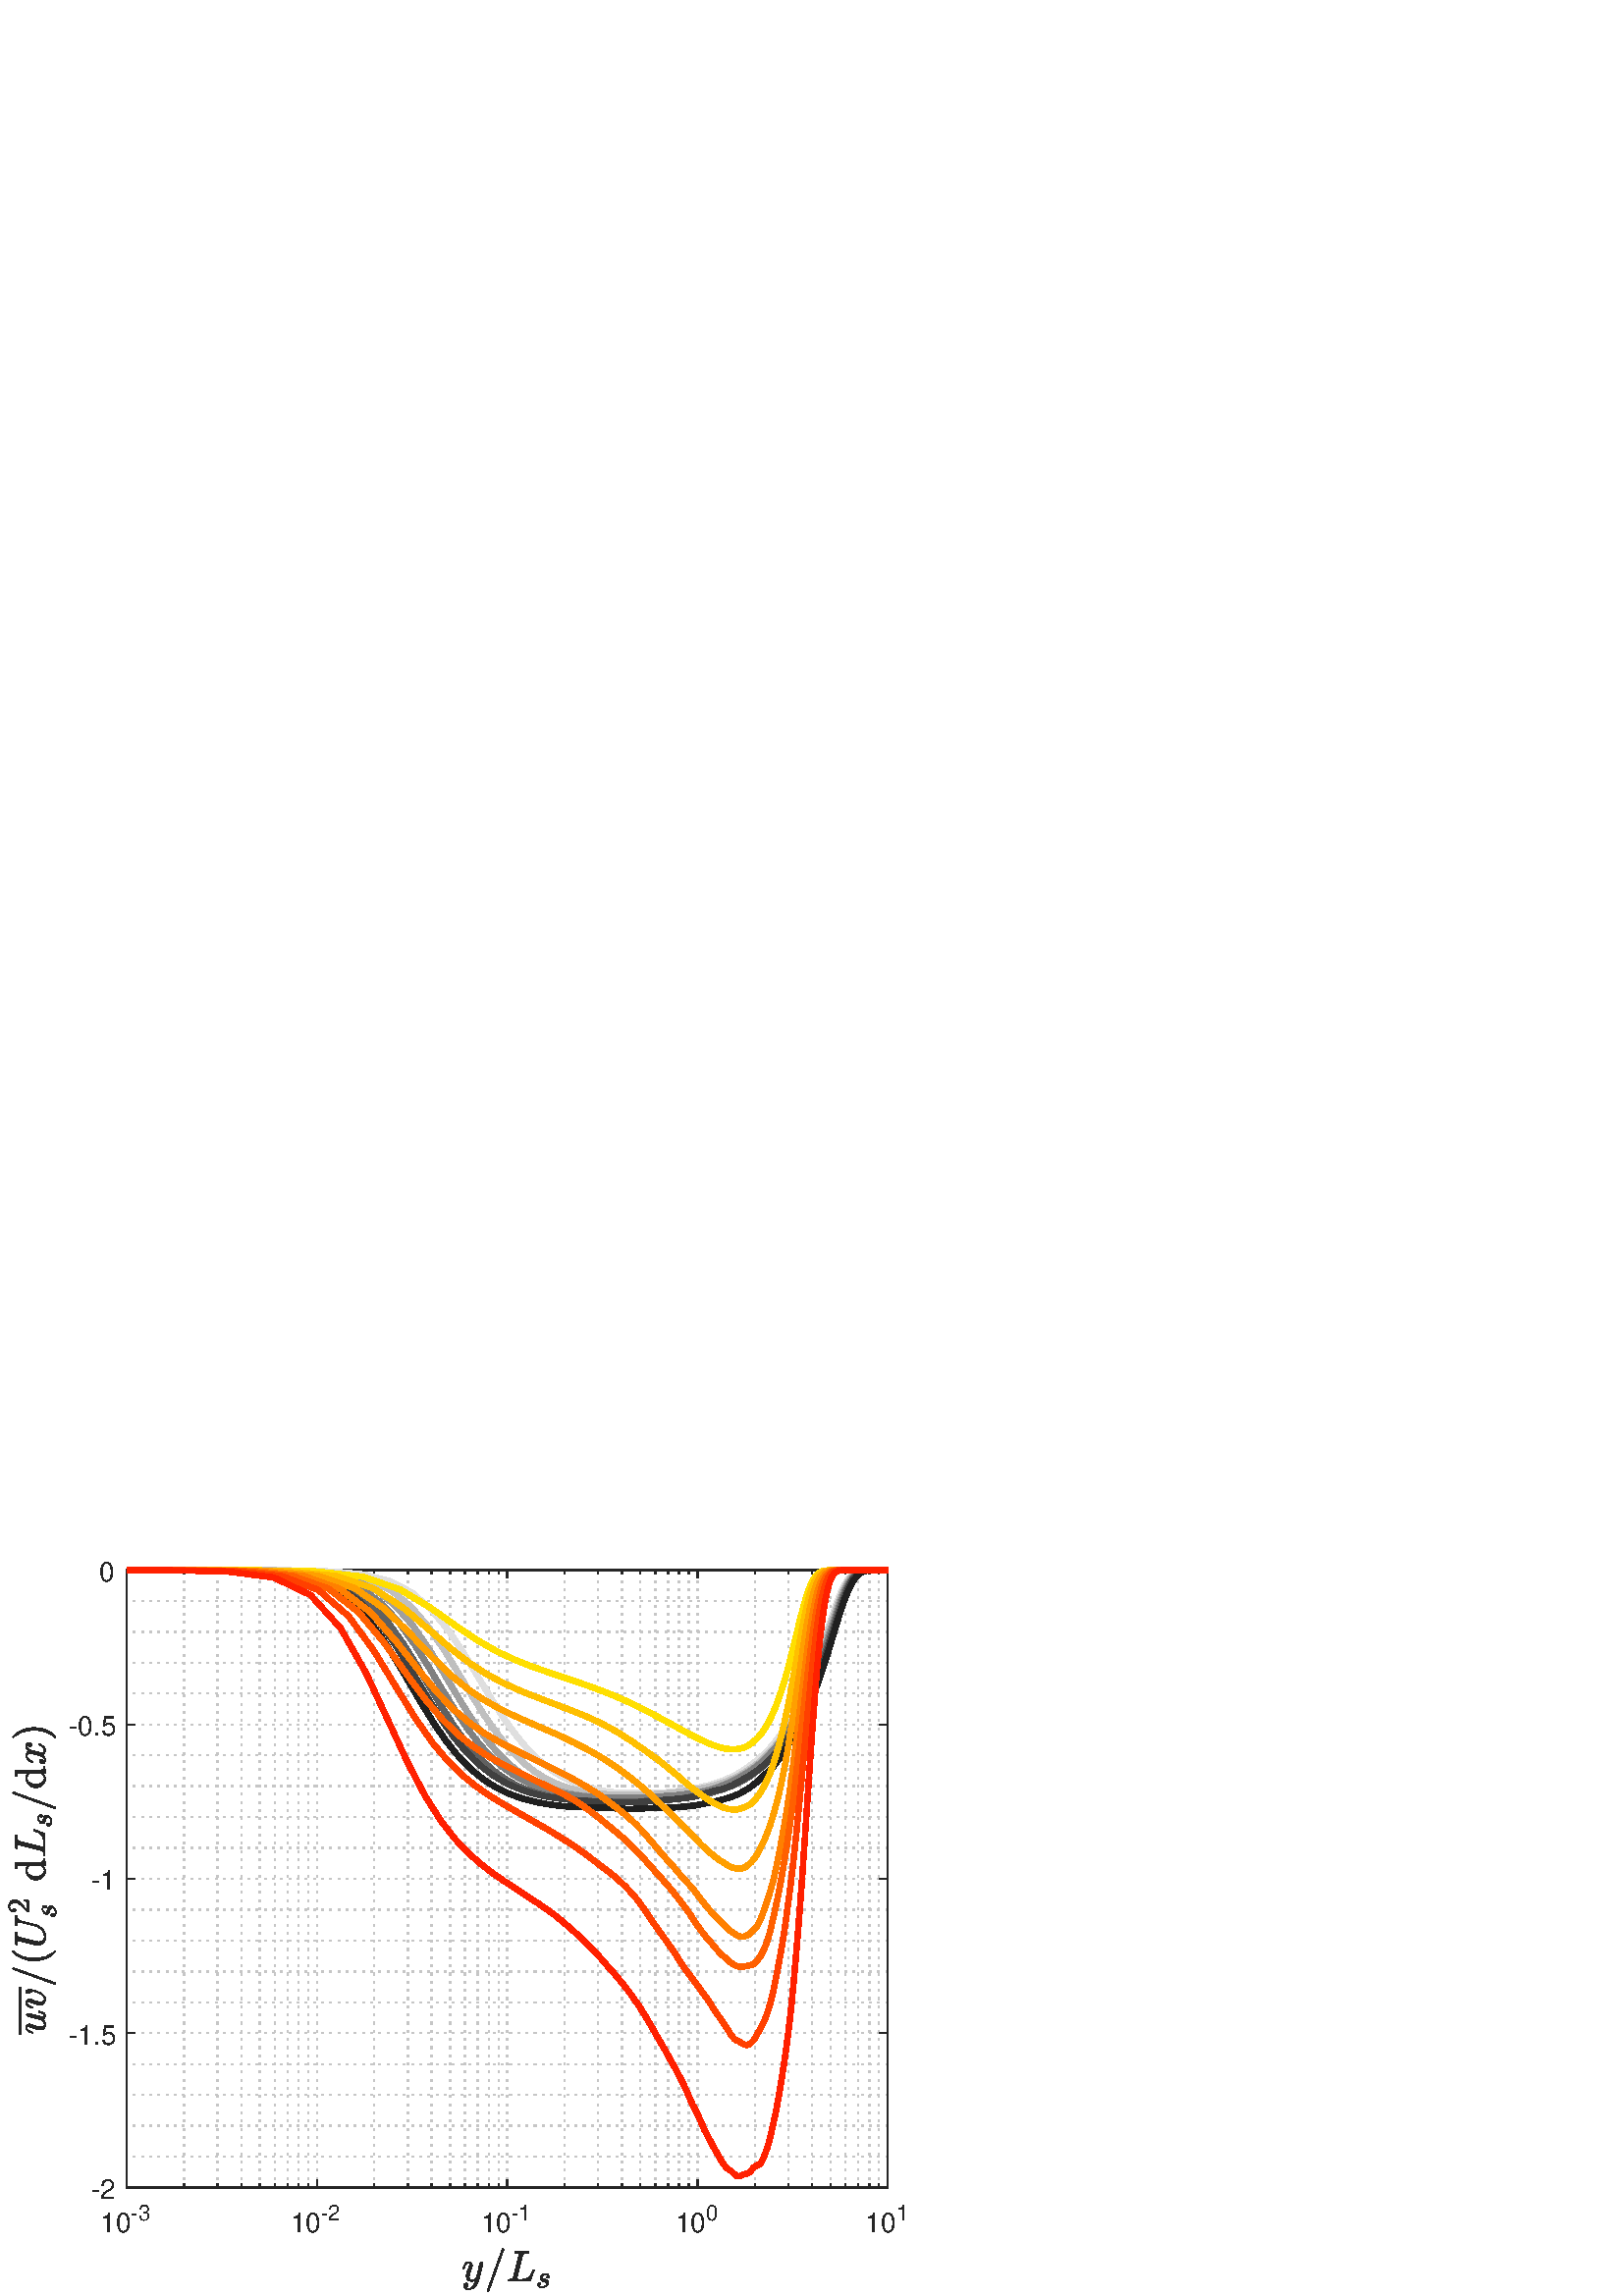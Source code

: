 %!PS-Adobe-3.0 EPSF-3.0
%%Pages: (atend)
%%BoundingBox: 0 0 360 288
%%LanguageLevel: 3
%%EndComments
%%BeginProlog
%%BeginResource: procset (Apache XML Graphics Std ProcSet) 1.2 0
%%Version: 1.2 0
%%Copyright: (Copyright 2001-2003,2010 The Apache Software Foundation. License terms: http://www.apache.org/licenses/LICENSE-2.0)
/bd{bind def}bind def
/ld{load def}bd
/GR/grestore ld
/GS/gsave ld
/RM/rmoveto ld
/C/curveto ld
/t/show ld
/L/lineto ld
/ML/setmiterlimit ld
/CT/concat ld
/f/fill ld
/N/newpath ld
/S/stroke ld
/CC/setcmykcolor ld
/A/ashow ld
/cp/closepath ld
/RC/setrgbcolor ld
/LJ/setlinejoin ld
/GC/setgray ld
/LW/setlinewidth ld
/M/moveto ld
/re {4 2 roll M
1 index 0 rlineto
0 exch rlineto
neg 0 rlineto
cp } bd
/_ctm matrix def
/_tm matrix def
/BT { _ctm currentmatrix pop matrix _tm copy pop 0 0 moveto } bd
/ET { _ctm setmatrix } bd
/iTm { _ctm setmatrix _tm concat } bd
/Tm { _tm astore pop iTm 0 0 moveto } bd
/ux 0.0 def
/uy 0.0 def
/F {
  /Tp exch def
  /Tf exch def
  Tf findfont Tp scalefont setfont
  /cf Tf def  /cs Tp def
} bd
/ULS {currentpoint /uy exch def /ux exch def} bd
/ULE {
  /Tcx currentpoint pop def
  gsave
  newpath
  cf findfont cs scalefont dup
  /FontMatrix get 0 get /Ts exch def /FontInfo get dup
  /UnderlinePosition get Ts mul /To exch def
  /UnderlineThickness get Ts mul /Tt exch def
  ux uy To add moveto  Tcx uy To add lineto
  Tt setlinewidth stroke
  grestore
} bd
/OLE {
  /Tcx currentpoint pop def
  gsave
  newpath
  cf findfont cs scalefont dup
  /FontMatrix get 0 get /Ts exch def /FontInfo get dup
  /UnderlinePosition get Ts mul /To exch def
  /UnderlineThickness get Ts mul /Tt exch def
  ux uy To add cs add moveto Tcx uy To add cs add lineto
  Tt setlinewidth stroke
  grestore
} bd
/SOE {
  /Tcx currentpoint pop def
  gsave
  newpath
  cf findfont cs scalefont dup
  /FontMatrix get 0 get /Ts exch def /FontInfo get dup
  /UnderlinePosition get Ts mul /To exch def
  /UnderlineThickness get Ts mul /Tt exch def
  ux uy To add cs 10 mul 26 idiv add moveto Tcx uy To add cs 10 mul 26 idiv add lineto
  Tt setlinewidth stroke
  grestore
} bd
/QT {
/Y22 exch store
/X22 exch store
/Y21 exch store
/X21 exch store
currentpoint
/Y21 load 2 mul add 3 div exch
/X21 load 2 mul add 3 div exch
/X21 load 2 mul /X22 load add 3 div
/Y21 load 2 mul /Y22 load add 3 div
/X22 load /Y22 load curveto
} bd
/SSPD {
dup length /d exch dict def
{
/v exch def
/k exch def
currentpagedevice k known {
/cpdv currentpagedevice k get def
v cpdv ne {
/upd false def
/nullv v type /nulltype eq def
/nullcpdv cpdv type /nulltype eq def
nullv nullcpdv or
{
/upd true def
} {
/sametype v type cpdv type eq def
sametype {
v type /arraytype eq {
/vlen v length def
/cpdvlen cpdv length def
vlen cpdvlen eq {
0 1 vlen 1 sub {
/i exch def
/obj v i get def
/cpdobj cpdv i get def
obj cpdobj ne {
/upd true def
exit
} if
} for
} {
/upd true def
} ifelse
} {
v type /dicttype eq {
v {
/dv exch def
/dk exch def
/cpddv cpdv dk get def
dv cpddv ne {
/upd true def
exit
} if
} forall
} {
/upd true def
} ifelse
} ifelse
} if
} ifelse
upd true eq {
d k v put
} if
} if
} if
} forall
d length 0 gt {
d setpagedevice
} if
} bd
/RE { % /NewFontName [NewEncodingArray] /FontName RE -
  findfont dup length dict begin
  {
    1 index /FID ne
    {def} {pop pop} ifelse
  } forall
  /Encoding exch def
  /FontName 1 index def
  currentdict definefont pop
  end
} bind def
%%EndResource
%%BeginResource: procset (Apache XML Graphics EPS ProcSet) 1.0 0
%%Version: 1.0 0
%%Copyright: (Copyright 2002-2003 The Apache Software Foundation. License terms: http://www.apache.org/licenses/LICENSE-2.0)
/BeginEPSF { %def
/b4_Inc_state save def         % Save state for cleanup
/dict_count countdictstack def % Count objects on dict stack
/op_count count 1 sub def      % Count objects on operand stack
userdict begin                 % Push userdict on dict stack
/showpage { } def              % Redefine showpage, { } = null proc
0 setgray 0 setlinecap         % Prepare graphics state
1 setlinewidth 0 setlinejoin
10 setmiterlimit [ ] 0 setdash newpath
/languagelevel where           % If level not equal to 1 then
{pop languagelevel             % set strokeadjust and
1 ne                           % overprint to their defaults.
{false setstrokeadjust false setoverprint
} if
} if
} bd
/EndEPSF { %def
count op_count sub {pop} repeat            % Clean up stacks
countdictstack dict_count sub {end} repeat
b4_Inc_state restore
} bd
%%EndResource
%FOPBeginFontDict
%%IncludeResource: font Courier-Oblique
%%IncludeResource: font Courier-BoldOblique
%%IncludeResource: font Courier-Bold
%%IncludeResource: font ZapfDingbats
%%IncludeResource: font Symbol
%%IncludeResource: font Helvetica
%%IncludeResource: font Helvetica-Oblique
%%IncludeResource: font Helvetica-Bold
%%IncludeResource: font Helvetica-BoldOblique
%%IncludeResource: font Times-Roman
%%IncludeResource: font Times-Italic
%%IncludeResource: font Times-Bold
%%IncludeResource: font Times-BoldItalic
%%IncludeResource: font Courier
%FOPEndFontDict
%%BeginResource: encoding WinAnsiEncoding
/WinAnsiEncoding [
/.notdef /.notdef /.notdef /.notdef /.notdef
/.notdef /.notdef /.notdef /.notdef /.notdef
/.notdef /.notdef /.notdef /.notdef /.notdef
/.notdef /.notdef /.notdef /.notdef /.notdef
/.notdef /.notdef /.notdef /.notdef /.notdef
/.notdef /.notdef /.notdef /.notdef /.notdef
/.notdef /.notdef /space /exclam /quotedbl
/numbersign /dollar /percent /ampersand /quotesingle
/parenleft /parenright /asterisk /plus /comma
/hyphen /period /slash /zero /one
/two /three /four /five /six
/seven /eight /nine /colon /semicolon
/less /equal /greater /question /at
/A /B /C /D /E
/F /G /H /I /J
/K /L /M /N /O
/P /Q /R /S /T
/U /V /W /X /Y
/Z /bracketleft /backslash /bracketright /asciicircum
/underscore /quoteleft /a /b /c
/d /e /f /g /h
/i /j /k /l /m
/n /o /p /q /r
/s /t /u /v /w
/x /y /z /braceleft /bar
/braceright /asciitilde /bullet /Euro /bullet
/quotesinglbase /florin /quotedblbase /ellipsis /dagger
/daggerdbl /circumflex /perthousand /Scaron /guilsinglleft
/OE /bullet /Zcaron /bullet /bullet
/quoteleft /quoteright /quotedblleft /quotedblright /bullet
/endash /emdash /asciitilde /trademark /scaron
/guilsinglright /oe /bullet /zcaron /Ydieresis
/space /exclamdown /cent /sterling /currency
/yen /brokenbar /section /dieresis /copyright
/ordfeminine /guillemotleft /logicalnot /sfthyphen /registered
/macron /degree /plusminus /twosuperior /threesuperior
/acute /mu /paragraph /middot /cedilla
/onesuperior /ordmasculine /guillemotright /onequarter /onehalf
/threequarters /questiondown /Agrave /Aacute /Acircumflex
/Atilde /Adieresis /Aring /AE /Ccedilla
/Egrave /Eacute /Ecircumflex /Edieresis /Igrave
/Iacute /Icircumflex /Idieresis /Eth /Ntilde
/Ograve /Oacute /Ocircumflex /Otilde /Odieresis
/multiply /Oslash /Ugrave /Uacute /Ucircumflex
/Udieresis /Yacute /Thorn /germandbls /agrave
/aacute /acircumflex /atilde /adieresis /aring
/ae /ccedilla /egrave /eacute /ecircumflex
/edieresis /igrave /iacute /icircumflex /idieresis
/eth /ntilde /ograve /oacute /ocircumflex
/otilde /odieresis /divide /oslash /ugrave
/uacute /ucircumflex /udieresis /yacute /thorn
/ydieresis
] def
%%EndResource
%FOPBeginFontReencode
/Courier-Oblique findfont
dup length dict begin
  {1 index /FID ne {def} {pop pop} ifelse} forall
  /Encoding WinAnsiEncoding def
  currentdict
end
/Courier-Oblique exch definefont pop
/Courier-BoldOblique findfont
dup length dict begin
  {1 index /FID ne {def} {pop pop} ifelse} forall
  /Encoding WinAnsiEncoding def
  currentdict
end
/Courier-BoldOblique exch definefont pop
/Courier-Bold findfont
dup length dict begin
  {1 index /FID ne {def} {pop pop} ifelse} forall
  /Encoding WinAnsiEncoding def
  currentdict
end
/Courier-Bold exch definefont pop
/Helvetica findfont
dup length dict begin
  {1 index /FID ne {def} {pop pop} ifelse} forall
  /Encoding WinAnsiEncoding def
  currentdict
end
/Helvetica exch definefont pop
/Helvetica-Oblique findfont
dup length dict begin
  {1 index /FID ne {def} {pop pop} ifelse} forall
  /Encoding WinAnsiEncoding def
  currentdict
end
/Helvetica-Oblique exch definefont pop
/Helvetica-Bold findfont
dup length dict begin
  {1 index /FID ne {def} {pop pop} ifelse} forall
  /Encoding WinAnsiEncoding def
  currentdict
end
/Helvetica-Bold exch definefont pop
/Helvetica-BoldOblique findfont
dup length dict begin
  {1 index /FID ne {def} {pop pop} ifelse} forall
  /Encoding WinAnsiEncoding def
  currentdict
end
/Helvetica-BoldOblique exch definefont pop
/Times-Roman findfont
dup length dict begin
  {1 index /FID ne {def} {pop pop} ifelse} forall
  /Encoding WinAnsiEncoding def
  currentdict
end
/Times-Roman exch definefont pop
/Times-Italic findfont
dup length dict begin
  {1 index /FID ne {def} {pop pop} ifelse} forall
  /Encoding WinAnsiEncoding def
  currentdict
end
/Times-Italic exch definefont pop
/Times-Bold findfont
dup length dict begin
  {1 index /FID ne {def} {pop pop} ifelse} forall
  /Encoding WinAnsiEncoding def
  currentdict
end
/Times-Bold exch definefont pop
/Times-BoldItalic findfont
dup length dict begin
  {1 index /FID ne {def} {pop pop} ifelse} forall
  /Encoding WinAnsiEncoding def
  currentdict
end
/Times-BoldItalic exch definefont pop
/Courier findfont
dup length dict begin
  {1 index /FID ne {def} {pop pop} ifelse} forall
  /Encoding WinAnsiEncoding def
  currentdict
end
/Courier exch definefont pop
%FOPEndFontReencode
%%EndProlog
%%Page: 1 1
%%PageBoundingBox: 0 0 360 288
%%BeginPageSetup
[1 0 0 -1 0 288] CT
%%EndPageSetup
GS
[0.75 0 0 0.75 0 0] CT
1 GC
N
0 0 480 384 re
f
GR
GS
[0.75 0 0 0.75 0 0] CT
1 GC
N
0 0 480 384 re
f
GR
GS
[0.75 0 0 0.75 0 0] CT
1 GC
N
62 331 M
434 331 L
434 29 L
62 29 L
cp
f
GR
GS
[0.75 0 0 0.75 0 0] CT
0.775 GC
[1 3] 0 setdash
2 LJ
0.667 LW
N
62 331 M
62 29 L
S
GR
GS
[0.75 0 0 0.75 0 0] CT
0.775 GC
[1 3] 0 setdash
2 LJ
0.667 LW
N
89.996 331 M
89.996 29 L
S
GR
GS
[0.75 0 0 0.75 0 0] CT
0.775 GC
[1 3] 0 setdash
2 LJ
0.667 LW
N
106.372 331 M
106.372 29 L
S
GR
GS
[0.75 0 0 0.75 0 0] CT
0.775 GC
[1 3] 0 setdash
2 LJ
0.667 LW
N
117.992 331 M
117.992 29 L
S
GR
GS
[0.75 0 0 0.75 0 0] CT
0.775 GC
[1 3] 0 setdash
2 LJ
0.667 LW
N
127.004 331 M
127.004 29 L
S
GR
GS
[0.75 0 0 0.75 0 0] CT
0.775 GC
[1 3] 0 setdash
2 LJ
0.667 LW
N
134.368 331 M
134.368 29 L
S
GR
GS
[0.75 0 0 0.75 0 0] CT
0.775 GC
[1 3] 0 setdash
2 LJ
0.667 LW
N
140.594 331 M
140.594 29 L
S
GR
GS
[0.75 0 0 0.75 0 0] CT
0.775 GC
[1 3] 0 setdash
2 LJ
0.667 LW
N
145.987 331 M
145.987 29 L
S
GR
GS
[0.75 0 0 0.75 0 0] CT
0.775 GC
[1 3] 0 setdash
2 LJ
0.667 LW
N
150.745 331 M
150.745 29 L
S
GR
GS
[0.75 0 0 0.75 0 0] CT
0.775 GC
[1 3] 0 setdash
2 LJ
0.667 LW
N
155 331 M
155 29 L
S
GR
GS
[0.75 0 0 0.75 0 0] CT
0.775 GC
[1 3] 0 setdash
2 LJ
0.667 LW
N
182.996 331 M
182.996 29 L
S
GR
GS
[0.75 0 0 0.75 0 0] CT
0.775 GC
[1 3] 0 setdash
2 LJ
0.667 LW
N
199.372 331 M
199.372 29 L
S
GR
GS
[0.75 0 0 0.75 0 0] CT
0.775 GC
[1 3] 0 setdash
2 LJ
0.667 LW
N
210.992 331 M
210.992 29 L
S
GR
GS
[0.75 0 0 0.75 0 0] CT
0.775 GC
[1 3] 0 setdash
2 LJ
0.667 LW
N
220.004 331 M
220.004 29 L
S
GR
GS
[0.75 0 0 0.75 0 0] CT
0.775 GC
[1 3] 0 setdash
2 LJ
0.667 LW
N
227.368 331 M
227.368 29 L
S
GR
GS
[0.75 0 0 0.75 0 0] CT
0.775 GC
[1 3] 0 setdash
2 LJ
0.667 LW
N
233.594 331 M
233.594 29 L
S
GR
GS
[0.75 0 0 0.75 0 0] CT
0.775 GC
[1 3] 0 setdash
2 LJ
0.667 LW
N
238.987 331 M
238.987 29 L
S
GR
GS
[0.75 0 0 0.75 0 0] CT
0.775 GC
[1 3] 0 setdash
2 LJ
0.667 LW
N
243.745 331 M
243.745 29 L
S
GR
GS
[0.75 0 0 0.75 0 0] CT
0.775 GC
[1 3] 0 setdash
2 LJ
0.667 LW
N
248 331 M
248 29 L
S
GR
GS
[0.75 0 0 0.75 0 0] CT
0.775 GC
[1 3] 0 setdash
2 LJ
0.667 LW
N
275.996 331 M
275.996 29 L
S
GR
GS
[0.75 0 0 0.75 0 0] CT
0.775 GC
[1 3] 0 setdash
2 LJ
0.667 LW
N
292.372 331 M
292.372 29 L
S
GR
GS
[0.75 0 0 0.75 0 0] CT
0.775 GC
[1 3] 0 setdash
2 LJ
0.667 LW
N
303.992 331 M
303.992 29 L
S
GR
GS
[0.75 0 0 0.75 0 0] CT
0.775 GC
[1 3] 0 setdash
2 LJ
0.667 LW
N
313.004 331 M
313.004 29 L
S
GR
GS
[0.75 0 0 0.75 0 0] CT
0.775 GC
[1 3] 0 setdash
2 LJ
0.667 LW
N
320.368 331 M
320.368 29 L
S
GR
GS
[0.75 0 0 0.75 0 0] CT
0.775 GC
[1 3] 0 setdash
2 LJ
0.667 LW
N
326.594 331 M
326.594 29 L
S
GR
GS
[0.75 0 0 0.75 0 0] CT
0.775 GC
[1 3] 0 setdash
2 LJ
0.667 LW
N
331.987 331 M
331.987 29 L
S
GR
GS
[0.75 0 0 0.75 0 0] CT
0.775 GC
[1 3] 0 setdash
2 LJ
0.667 LW
N
336.745 331 M
336.745 29 L
S
GR
GS
[0.75 0 0 0.75 0 0] CT
0.775 GC
[1 3] 0 setdash
2 LJ
0.667 LW
N
341 331 M
341 29 L
S
GR
GS
[0.75 0 0 0.75 0 0] CT
0.775 GC
[1 3] 0 setdash
2 LJ
0.667 LW
N
368.996 331 M
368.996 29 L
S
GR
GS
[0.75 0 0 0.75 0 0] CT
0.775 GC
[1 3] 0 setdash
2 LJ
0.667 LW
N
385.372 331 M
385.372 29 L
S
GR
GS
[0.75 0 0 0.75 0 0] CT
0.775 GC
[1 3] 0 setdash
2 LJ
0.667 LW
N
396.992 331 M
396.992 29 L
S
GR
GS
[0.75 0 0 0.75 0 0] CT
0.775 GC
[1 3] 0 setdash
2 LJ
0.667 LW
N
406.004 331 M
406.004 29 L
S
GR
GS
[0.75 0 0 0.75 0 0] CT
0.775 GC
[1 3] 0 setdash
2 LJ
0.667 LW
N
413.368 331 M
413.368 29 L
S
GR
GS
[0.75 0 0 0.75 0 0] CT
0.775 GC
[1 3] 0 setdash
2 LJ
0.667 LW
N
419.594 331 M
419.594 29 L
S
GR
GS
[0.75 0 0 0.75 0 0] CT
0.775 GC
[1 3] 0 setdash
2 LJ
0.667 LW
N
424.987 331 M
424.987 29 L
S
GR
GS
[0.75 0 0 0.75 0 0] CT
0.775 GC
[1 3] 0 setdash
2 LJ
0.667 LW
N
429.745 331 M
429.745 29 L
S
GR
GS
[0.75 0 0 0.75 0 0] CT
0.775 GC
[1 3] 0 setdash
2 LJ
0.667 LW
N
434 331 M
434 29 L
S
GR
GS
[0.75 0 0 0.75 0 0] CT
0.775 GC
[1 3] 0 setdash
2 LJ
0.667 LW
N
434 331 M
62 331 L
S
GR
GS
[0.75 0 0 0.75 0 0] CT
0.775 GC
[1 3] 0 setdash
2 LJ
0.667 LW
N
434 315.9 M
62 315.9 L
S
GR
GS
[0.75 0 0 0.75 0 0] CT
0.775 GC
[1 3] 0 setdash
2 LJ
0.667 LW
N
434 300.8 M
62 300.8 L
S
GR
GS
[0.75 0 0 0.75 0 0] CT
0.775 GC
[1 3] 0 setdash
2 LJ
0.667 LW
N
434 285.7 M
62 285.7 L
S
GR
GS
[0.75 0 0 0.75 0 0] CT
0.775 GC
[1 3] 0 setdash
2 LJ
0.667 LW
N
434 270.6 M
62 270.6 L
S
GR
GS
[0.75 0 0 0.75 0 0] CT
0.775 GC
[1 3] 0 setdash
2 LJ
0.667 LW
N
434 255.5 M
62 255.5 L
S
GR
GS
[0.75 0 0 0.75 0 0] CT
0.775 GC
[1 3] 0 setdash
2 LJ
0.667 LW
N
434 240.4 M
62 240.4 L
S
GR
GS
[0.75 0 0 0.75 0 0] CT
0.775 GC
[1 3] 0 setdash
2 LJ
0.667 LW
N
434 225.3 M
62 225.3 L
S
GR
GS
[0.75 0 0 0.75 0 0] CT
0.775 GC
[1 3] 0 setdash
2 LJ
0.667 LW
N
434 210.2 M
62 210.2 L
S
GR
GS
[0.75 0 0 0.75 0 0] CT
0.775 GC
[1 3] 0 setdash
2 LJ
0.667 LW
N
434 195.1 M
62 195.1 L
S
GR
GS
[0.75 0 0 0.75 0 0] CT
0.775 GC
[1 3] 0 setdash
2 LJ
0.667 LW
N
434 180 M
62 180 L
S
GR
GS
[0.75 0 0 0.75 0 0] CT
0.775 GC
[1 3] 0 setdash
2 LJ
0.667 LW
N
434 164.9 M
62 164.9 L
S
GR
GS
[0.75 0 0 0.75 0 0] CT
0.775 GC
[1 3] 0 setdash
2 LJ
0.667 LW
N
434 149.8 M
62 149.8 L
S
GR
GS
[0.75 0 0 0.75 0 0] CT
0.775 GC
[1 3] 0 setdash
2 LJ
0.667 LW
N
434 134.7 M
62 134.7 L
S
GR
GS
[0.75 0 0 0.75 0 0] CT
0.775 GC
[1 3] 0 setdash
2 LJ
0.667 LW
N
434 119.6 M
62 119.6 L
S
GR
GS
[0.75 0 0 0.75 0 0] CT
0.775 GC
[1 3] 0 setdash
2 LJ
0.667 LW
N
434 104.5 M
62 104.5 L
S
GR
GS
[0.75 0 0 0.75 0 0] CT
0.775 GC
[1 3] 0 setdash
2 LJ
0.667 LW
N
434 89.4 M
62 89.4 L
S
GR
GS
[0.75 0 0 0.75 0 0] CT
0.775 GC
[1 3] 0 setdash
2 LJ
0.667 LW
N
434 74.3 M
62 74.3 L
S
GR
GS
[0.75 0 0 0.75 0 0] CT
0.775 GC
[1 3] 0 setdash
2 LJ
0.667 LW
N
434 59.2 M
62 59.2 L
S
GR
GS
[0.75 0 0 0.75 0 0] CT
0.775 GC
[1 3] 0 setdash
2 LJ
0.667 LW
N
434 44.1 M
62 44.1 L
S
GR
GS
[0.75 0 0 0.75 0 0] CT
0.775 GC
[1 3] 0 setdash
2 LJ
0.667 LW
N
434 29 M
62 29 L
S
GR
GS
[0.75 0 0 0.75 0 0] CT
0.149 GC
2 setlinecap
1 LJ
0.667 LW
N
62 331 M
434 331 L
S
GR
GS
[0.75 0 0 0.75 0 0] CT
0.149 GC
2 setlinecap
1 LJ
0.667 LW
N
62 29 M
434 29 L
S
GR
GS
[0.75 0 0 0.75 0 0] CT
0.149 GC
2 setlinecap
1 LJ
0.667 LW
N
62 331 M
62 327.28 L
S
GR
GS
[0.75 0 0 0.75 0 0] CT
0.149 GC
2 setlinecap
1 LJ
0.667 LW
N
155 331 M
155 327.28 L
S
GR
GS
[0.75 0 0 0.75 0 0] CT
0.149 GC
2 setlinecap
1 LJ
0.667 LW
N
248 331 M
248 327.28 L
S
GR
GS
[0.75 0 0 0.75 0 0] CT
0.149 GC
2 setlinecap
1 LJ
0.667 LW
N
341 331 M
341 327.28 L
S
GR
GS
[0.75 0 0 0.75 0 0] CT
0.149 GC
2 setlinecap
1 LJ
0.667 LW
N
434 331 M
434 327.28 L
S
GR
GS
[0.75 0 0 0.75 0 0] CT
0.149 GC
2 setlinecap
1 LJ
0.667 LW
N
62 29 M
62 32.72 L
S
GR
GS
[0.75 0 0 0.75 0 0] CT
0.149 GC
2 setlinecap
1 LJ
0.667 LW
N
155 29 M
155 32.72 L
S
GR
GS
[0.75 0 0 0.75 0 0] CT
0.149 GC
2 setlinecap
1 LJ
0.667 LW
N
248 29 M
248 32.72 L
S
GR
GS
[0.75 0 0 0.75 0 0] CT
0.149 GC
2 setlinecap
1 LJ
0.667 LW
N
341 29 M
341 32.72 L
S
GR
GS
[0.75 0 0 0.75 0 0] CT
0.149 GC
2 setlinecap
1 LJ
0.667 LW
N
434 29 M
434 32.72 L
S
GR
GS
[0.75 0 0 0.75 0 0] CT
0.149 GC
2 setlinecap
1 LJ
0.667 LW
N
62 331 M
62 329.14 L
S
GR
GS
[0.75 0 0 0.75 0 0] CT
0.149 GC
2 setlinecap
1 LJ
0.667 LW
N
89.996 331 M
89.996 329.14 L
S
GR
GS
[0.75 0 0 0.75 0 0] CT
0.149 GC
2 setlinecap
1 LJ
0.667 LW
N
106.372 331 M
106.372 329.14 L
S
GR
GS
[0.75 0 0 0.75 0 0] CT
0.149 GC
2 setlinecap
1 LJ
0.667 LW
N
117.992 331 M
117.992 329.14 L
S
GR
GS
[0.75 0 0 0.75 0 0] CT
0.149 GC
2 setlinecap
1 LJ
0.667 LW
N
127.004 331 M
127.004 329.14 L
S
GR
GS
[0.75 0 0 0.75 0 0] CT
0.149 GC
2 setlinecap
1 LJ
0.667 LW
N
134.368 331 M
134.368 329.14 L
S
GR
GS
[0.75 0 0 0.75 0 0] CT
0.149 GC
2 setlinecap
1 LJ
0.667 LW
N
140.594 331 M
140.594 329.14 L
S
GR
GS
[0.75 0 0 0.75 0 0] CT
0.149 GC
2 setlinecap
1 LJ
0.667 LW
N
145.987 331 M
145.987 329.14 L
S
GR
GS
[0.75 0 0 0.75 0 0] CT
0.149 GC
2 setlinecap
1 LJ
0.667 LW
N
150.745 331 M
150.745 329.14 L
S
GR
GS
[0.75 0 0 0.75 0 0] CT
0.149 GC
2 setlinecap
1 LJ
0.667 LW
N
155 331 M
155 329.14 L
S
GR
GS
[0.75 0 0 0.75 0 0] CT
0.149 GC
2 setlinecap
1 LJ
0.667 LW
N
182.996 331 M
182.996 329.14 L
S
GR
GS
[0.75 0 0 0.75 0 0] CT
0.149 GC
2 setlinecap
1 LJ
0.667 LW
N
199.372 331 M
199.372 329.14 L
S
GR
GS
[0.75 0 0 0.75 0 0] CT
0.149 GC
2 setlinecap
1 LJ
0.667 LW
N
210.992 331 M
210.992 329.14 L
S
GR
GS
[0.75 0 0 0.75 0 0] CT
0.149 GC
2 setlinecap
1 LJ
0.667 LW
N
220.004 331 M
220.004 329.14 L
S
GR
GS
[0.75 0 0 0.75 0 0] CT
0.149 GC
2 setlinecap
1 LJ
0.667 LW
N
227.368 331 M
227.368 329.14 L
S
GR
GS
[0.75 0 0 0.75 0 0] CT
0.149 GC
2 setlinecap
1 LJ
0.667 LW
N
233.594 331 M
233.594 329.14 L
S
GR
GS
[0.75 0 0 0.75 0 0] CT
0.149 GC
2 setlinecap
1 LJ
0.667 LW
N
238.987 331 M
238.987 329.14 L
S
GR
GS
[0.75 0 0 0.75 0 0] CT
0.149 GC
2 setlinecap
1 LJ
0.667 LW
N
243.745 331 M
243.745 329.14 L
S
GR
GS
[0.75 0 0 0.75 0 0] CT
0.149 GC
2 setlinecap
1 LJ
0.667 LW
N
248 331 M
248 329.14 L
S
GR
GS
[0.75 0 0 0.75 0 0] CT
0.149 GC
2 setlinecap
1 LJ
0.667 LW
N
275.996 331 M
275.996 329.14 L
S
GR
GS
[0.75 0 0 0.75 0 0] CT
0.149 GC
2 setlinecap
1 LJ
0.667 LW
N
292.372 331 M
292.372 329.14 L
S
GR
GS
[0.75 0 0 0.75 0 0] CT
0.149 GC
2 setlinecap
1 LJ
0.667 LW
N
303.992 331 M
303.992 329.14 L
S
GR
GS
[0.75 0 0 0.75 0 0] CT
0.149 GC
2 setlinecap
1 LJ
0.667 LW
N
313.004 331 M
313.004 329.14 L
S
GR
GS
[0.75 0 0 0.75 0 0] CT
0.149 GC
2 setlinecap
1 LJ
0.667 LW
N
320.368 331 M
320.368 329.14 L
S
GR
GS
[0.75 0 0 0.75 0 0] CT
0.149 GC
2 setlinecap
1 LJ
0.667 LW
N
326.594 331 M
326.594 329.14 L
S
GR
GS
[0.75 0 0 0.75 0 0] CT
0.149 GC
2 setlinecap
1 LJ
0.667 LW
N
331.987 331 M
331.987 329.14 L
S
GR
GS
[0.75 0 0 0.75 0 0] CT
0.149 GC
2 setlinecap
1 LJ
0.667 LW
N
336.745 331 M
336.745 329.14 L
S
GR
GS
[0.75 0 0 0.75 0 0] CT
0.149 GC
2 setlinecap
1 LJ
0.667 LW
N
341 331 M
341 329.14 L
S
GR
GS
[0.75 0 0 0.75 0 0] CT
0.149 GC
2 setlinecap
1 LJ
0.667 LW
N
368.996 331 M
368.996 329.14 L
S
GR
GS
[0.75 0 0 0.75 0 0] CT
0.149 GC
2 setlinecap
1 LJ
0.667 LW
N
385.372 331 M
385.372 329.14 L
S
GR
GS
[0.75 0 0 0.75 0 0] CT
0.149 GC
2 setlinecap
1 LJ
0.667 LW
N
396.992 331 M
396.992 329.14 L
S
GR
GS
[0.75 0 0 0.75 0 0] CT
0.149 GC
2 setlinecap
1 LJ
0.667 LW
N
406.004 331 M
406.004 329.14 L
S
GR
GS
[0.75 0 0 0.75 0 0] CT
0.149 GC
2 setlinecap
1 LJ
0.667 LW
N
413.368 331 M
413.368 329.14 L
S
GR
GS
[0.75 0 0 0.75 0 0] CT
0.149 GC
2 setlinecap
1 LJ
0.667 LW
N
419.594 331 M
419.594 329.14 L
S
GR
GS
[0.75 0 0 0.75 0 0] CT
0.149 GC
2 setlinecap
1 LJ
0.667 LW
N
424.987 331 M
424.987 329.14 L
S
GR
GS
[0.75 0 0 0.75 0 0] CT
0.149 GC
2 setlinecap
1 LJ
0.667 LW
N
429.745 331 M
429.745 329.14 L
S
GR
GS
[0.75 0 0 0.75 0 0] CT
0.149 GC
2 setlinecap
1 LJ
0.667 LW
N
434 331 M
434 329.14 L
S
GR
GS
[0.75 0 0 0.75 0 0] CT
0.149 GC
2 setlinecap
1 LJ
0.667 LW
N
62 29 M
62 30.86 L
S
GR
GS
[0.75 0 0 0.75 0 0] CT
0.149 GC
2 setlinecap
1 LJ
0.667 LW
N
89.996 29 M
89.996 30.86 L
S
GR
GS
[0.75 0 0 0.75 0 0] CT
0.149 GC
2 setlinecap
1 LJ
0.667 LW
N
106.372 29 M
106.372 30.86 L
S
GR
GS
[0.75 0 0 0.75 0 0] CT
0.149 GC
2 setlinecap
1 LJ
0.667 LW
N
117.992 29 M
117.992 30.86 L
S
GR
GS
[0.75 0 0 0.75 0 0] CT
0.149 GC
2 setlinecap
1 LJ
0.667 LW
N
127.004 29 M
127.004 30.86 L
S
GR
GS
[0.75 0 0 0.75 0 0] CT
0.149 GC
2 setlinecap
1 LJ
0.667 LW
N
134.368 29 M
134.368 30.86 L
S
GR
GS
[0.75 0 0 0.75 0 0] CT
0.149 GC
2 setlinecap
1 LJ
0.667 LW
N
140.594 29 M
140.594 30.86 L
S
GR
GS
[0.75 0 0 0.75 0 0] CT
0.149 GC
2 setlinecap
1 LJ
0.667 LW
N
145.987 29 M
145.987 30.86 L
S
GR
GS
[0.75 0 0 0.75 0 0] CT
0.149 GC
2 setlinecap
1 LJ
0.667 LW
N
150.745 29 M
150.745 30.86 L
S
GR
GS
[0.75 0 0 0.75 0 0] CT
0.149 GC
2 setlinecap
1 LJ
0.667 LW
N
155 29 M
155 30.86 L
S
GR
GS
[0.75 0 0 0.75 0 0] CT
0.149 GC
2 setlinecap
1 LJ
0.667 LW
N
182.996 29 M
182.996 30.86 L
S
GR
GS
[0.75 0 0 0.75 0 0] CT
0.149 GC
2 setlinecap
1 LJ
0.667 LW
N
199.372 29 M
199.372 30.86 L
S
GR
GS
[0.75 0 0 0.75 0 0] CT
0.149 GC
2 setlinecap
1 LJ
0.667 LW
N
210.992 29 M
210.992 30.86 L
S
GR
GS
[0.75 0 0 0.75 0 0] CT
0.149 GC
2 setlinecap
1 LJ
0.667 LW
N
220.004 29 M
220.004 30.86 L
S
GR
GS
[0.75 0 0 0.75 0 0] CT
0.149 GC
2 setlinecap
1 LJ
0.667 LW
N
227.368 29 M
227.368 30.86 L
S
GR
GS
[0.75 0 0 0.75 0 0] CT
0.149 GC
2 setlinecap
1 LJ
0.667 LW
N
233.594 29 M
233.594 30.86 L
S
GR
GS
[0.75 0 0 0.75 0 0] CT
0.149 GC
2 setlinecap
1 LJ
0.667 LW
N
238.987 29 M
238.987 30.86 L
S
GR
GS
[0.75 0 0 0.75 0 0] CT
0.149 GC
2 setlinecap
1 LJ
0.667 LW
N
243.745 29 M
243.745 30.86 L
S
GR
GS
[0.75 0 0 0.75 0 0] CT
0.149 GC
2 setlinecap
1 LJ
0.667 LW
N
248 29 M
248 30.86 L
S
GR
GS
[0.75 0 0 0.75 0 0] CT
0.149 GC
2 setlinecap
1 LJ
0.667 LW
N
275.996 29 M
275.996 30.86 L
S
GR
GS
[0.75 0 0 0.75 0 0] CT
0.149 GC
2 setlinecap
1 LJ
0.667 LW
N
292.372 29 M
292.372 30.86 L
S
GR
GS
[0.75 0 0 0.75 0 0] CT
0.149 GC
2 setlinecap
1 LJ
0.667 LW
N
303.992 29 M
303.992 30.86 L
S
GR
GS
[0.75 0 0 0.75 0 0] CT
0.149 GC
2 setlinecap
1 LJ
0.667 LW
N
313.004 29 M
313.004 30.86 L
S
GR
GS
[0.75 0 0 0.75 0 0] CT
0.149 GC
2 setlinecap
1 LJ
0.667 LW
N
320.368 29 M
320.368 30.86 L
S
GR
GS
[0.75 0 0 0.75 0 0] CT
0.149 GC
2 setlinecap
1 LJ
0.667 LW
N
326.594 29 M
326.594 30.86 L
S
GR
GS
[0.75 0 0 0.75 0 0] CT
0.149 GC
2 setlinecap
1 LJ
0.667 LW
N
331.987 29 M
331.987 30.86 L
S
GR
GS
[0.75 0 0 0.75 0 0] CT
0.149 GC
2 setlinecap
1 LJ
0.667 LW
N
336.745 29 M
336.745 30.86 L
S
GR
GS
[0.75 0 0 0.75 0 0] CT
0.149 GC
2 setlinecap
1 LJ
0.667 LW
N
341 29 M
341 30.86 L
S
GR
GS
[0.75 0 0 0.75 0 0] CT
0.149 GC
2 setlinecap
1 LJ
0.667 LW
N
368.996 29 M
368.996 30.86 L
S
GR
GS
[0.75 0 0 0.75 0 0] CT
0.149 GC
2 setlinecap
1 LJ
0.667 LW
N
385.372 29 M
385.372 30.86 L
S
GR
GS
[0.75 0 0 0.75 0 0] CT
0.149 GC
2 setlinecap
1 LJ
0.667 LW
N
396.992 29 M
396.992 30.86 L
S
GR
GS
[0.75 0 0 0.75 0 0] CT
0.149 GC
2 setlinecap
1 LJ
0.667 LW
N
406.004 29 M
406.004 30.86 L
S
GR
GS
[0.75 0 0 0.75 0 0] CT
0.149 GC
2 setlinecap
1 LJ
0.667 LW
N
413.368 29 M
413.368 30.86 L
S
GR
GS
[0.75 0 0 0.75 0 0] CT
0.149 GC
2 setlinecap
1 LJ
0.667 LW
N
419.594 29 M
419.594 30.86 L
S
GR
GS
[0.75 0 0 0.75 0 0] CT
0.149 GC
2 setlinecap
1 LJ
0.667 LW
N
424.987 29 M
424.987 30.86 L
S
GR
GS
[0.75 0 0 0.75 0 0] CT
0.149 GC
2 setlinecap
1 LJ
0.667 LW
N
429.745 29 M
429.745 30.86 L
S
GR
GS
[0.75 0 0 0.75 0 0] CT
0.149 GC
2 setlinecap
1 LJ
0.667 LW
N
434 29 M
434 30.86 L
S
GR
GS
[0.75 0 0 0.75 36.75 264.75] CT
0.149 GC
/Helvetica 13.333 F
GS
[1 0 0 1 0 0] CT
0 0 moveto 
1 -1 scale
(10) t 
GR
GR
GS
[0.75 0 0 0.75 48 260.25] CT
0.149 GC
/Helvetica 10.667 F
GS
[1 0 0 1 0 0] CT
0 0 moveto 
1 -1 scale
(-3) t 
GR
GR
GS
[0.75 0 0 0.75 106.5 264.75] CT
0.149 GC
/Helvetica 13.333 F
GS
[1 0 0 1 0 0] CT
0 0 moveto 
1 -1 scale
(10) t 
GR
GR
GS
[0.75 0 0 0.75 117.75 260.25] CT
0.149 GC
/Helvetica 10.667 F
GS
[1 0 0 1 0 0] CT
0 0 moveto 
1 -1 scale
(-2) t 
GR
GR
GS
[0.75 0 0 0.75 176.25 264.75] CT
0.149 GC
/Helvetica 13.333 F
GS
[1 0 0 1 0 0] CT
0 0 moveto 
1 -1 scale
(10) t 
GR
GR
GS
[0.75 0 0 0.75 187.5 260.25] CT
0.149 GC
/Helvetica 10.667 F
GS
[1 0 0 1 0 0] CT
0 0 moveto 
1 -1 scale
(-1) t 
GR
GR
GS
[0.75 0 0 0.75 247.5 264.75] CT
0.149 GC
/Helvetica 13.333 F
GS
[1 0 0 1 0 0] CT
0 0 moveto 
1 -1 scale
(10) t 
GR
GR
GS
[0.75 0 0 0.75 258.75 260.25] CT
0.149 GC
/Helvetica 10.667 F
GS
[1 0 0 1 0 0] CT
0 0 moveto 
1 -1 scale
(0) t 
GR
GR
GS
[0.75 0 0 0.75 317.25 264.75] CT
0.149 GC
/Helvetica 13.333 F
GS
[1 0 0 1 0 0] CT
0 0 moveto 
1 -1 scale
(10) t 
GR
GR
GS
[0.75 0 0 0.75 328.5 260.25] CT
0.149 GC
/Helvetica 10.667 F
GS
[1 0 0 1 0 0] CT
0 0 moveto 
1 -1 scale
(1) t 
GR
GR
GS
[0.75 0 0 0.75 186.0 269.0] CT
0.149 GC
N
-20.473 20.92 M
-20.035 21.686 -18.941 21.686 QT
-17.941 21.686 -17.215 20.99 QT
-16.488 20.295 -16.043 19.303 QT
-15.598 18.311 -15.348 17.279 QT
-16.285 18.154 -17.363 18.154 QT
-18.191 18.154 -18.777 17.865 QT
-19.363 17.576 -19.691 17.006 QT
-20.02 16.436 -20.02 15.639 QT
-20.02 14.951 -19.832 14.225 QT
-19.645 13.498 -19.309 12.615 QT
-18.973 11.732 -18.738 11.076 QT
-18.457 10.295 -18.457 9.811 QT
-18.457 9.186 -18.91 9.186 QT
-19.754 9.186 -20.285 10.037 QT
-20.816 10.889 -21.082 11.951 QT
-21.113 12.092 -21.254 12.092 QT
-21.504 12.092 L
-21.676 12.092 -21.676 11.889 QT
-21.676 11.826 L
-21.332 10.576 -20.637 9.607 QT
-19.941 8.639 -18.879 8.639 QT
-18.129 8.639 -17.613 9.131 QT
-17.098 9.623 -17.098 10.389 QT
-17.098 10.779 -17.27 11.201 QT
-17.363 11.467 -17.691 12.326 QT
-18.02 13.186 -18.191 13.748 QT
-18.363 14.311 -18.473 14.857 QT
-18.582 15.404 -18.582 15.936 QT
-18.582 16.639 -18.285 17.123 QT
-17.988 17.607 -17.348 17.607 QT
-16.051 17.607 -15.004 16.014 QT
-13.426 9.545 L
-13.348 9.264 -13.09 9.068 QT
-12.832 8.873 -12.535 8.873 QT
-12.285 8.873 -12.09 9.037 QT
-11.895 9.201 -11.895 9.467 QT
-11.895 9.576 -11.926 9.623 QT
-14.004 17.982 L
-14.285 19.061 -15.02 20.045 QT
-15.754 21.029 -16.793 21.631 QT
-17.832 22.232 -18.973 22.232 QT
-19.504 22.232 -20.043 22.021 QT
-20.582 21.811 -20.91 21.389 QT
-21.238 20.967 -21.238 20.404 QT
-21.238 19.826 -20.895 19.404 QT
-20.551 18.982 -19.988 18.982 QT
-19.66 18.982 -19.426 19.193 QT
-19.191 19.404 -19.191 19.748 QT
-19.191 20.232 -19.551 20.592 QT
-19.91 20.951 -20.395 20.951 QT
-20.41 20.936 -20.434 20.928 QT
-20.457 20.92 -20.473 20.92 QT
cp
f
GR
GS
[0.75 0 0 0.75 186.0 269.0] CT
0.149 GC
N
-9.842 22.748 M
-9.842 22.686 -9.81 22.67 QT
-2.514 2.42 L
-2.467 2.311 -2.365 2.24 QT
-2.264 2.17 -2.139 2.17 QT
-1.951 2.17 -1.834 2.279 QT
-1.717 2.389 -1.717 2.592 QT
-1.717 2.67 L
-9.014 22.92 L
-9.139 23.17 -9.42 23.17 QT
-9.592 23.17 -9.717 23.045 QT
-9.842 22.92 -9.842 22.748 QT
cp
f
GR
GS
[0.75 0 0 0.75 186.0 269.0] CT
0.149 GC
N
0.637 17.92 M
0.434 17.92 0.434 17.639 QT
0.45 17.592 0.473 17.467 QT
0.497 17.342 0.559 17.264 QT
0.622 17.186 0.7 17.186 QT
1.981 17.186 2.481 17.045 QT
2.763 16.951 2.888 16.467 QT
5.762 4.936 L
5.809 4.732 5.809 4.654 QT
5.809 4.42 5.544 4.389 QT
5.153 4.311 4.044 4.311 QT
3.841 4.311 3.841 4.029 QT
3.903 3.764 3.95 3.67 QT
3.997 3.576 4.184 3.576 QT
10.387 3.576 L
10.575 3.576 10.575 3.857 QT
10.544 4.061 10.505 4.186 QT
10.466 4.311 10.294 4.311 QT
8.747 4.311 8.231 4.42 QT
7.716 4.514 7.591 5.029 QT
4.716 16.561 L
4.622 16.811 4.622 17.014 QT
4.622 17.186 5.341 17.186 QT
7.294 17.186 L
8.95 17.186 9.973 16.529 QT
10.997 15.873 11.489 15.045 QT
11.981 14.217 12.309 13.334 QT
12.637 12.451 12.794 12.42 QT
12.981 12.42 L
13.2 12.42 13.2 12.686 QT
11.325 17.779 L
11.309 17.92 11.137 17.92 QT
0.637 17.92 L
cp
f
GR
GS
[0.75 0 0 0.75 186.0 269.0] CT
0.149 GC
N
15.469 20.198 M
15.875 20.886 17.094 20.886 QT
17.625 20.886 18.101 20.706 QT
18.578 20.526 18.89 20.175 QT
19.203 19.823 19.203 19.307 QT
19.203 18.917 18.922 18.667 QT
18.64 18.417 18.234 18.323 QT
17.422 18.167 L
16.875 18.026 16.515 17.643 QT
16.156 17.261 16.156 16.729 QT
16.156 16.057 16.515 15.542 QT
16.875 15.026 17.469 14.761 QT
18.062 14.495 18.703 14.495 QT
19.375 14.495 19.914 14.815 QT
20.453 15.136 20.453 15.776 QT
20.453 16.12 20.258 16.386 QT
20.062 16.651 19.719 16.651 QT
19.531 16.651 19.383 16.526 QT
19.234 16.401 19.234 16.198 QT
19.234 16.026 19.336 15.862 QT
19.437 15.698 19.601 15.596 QT
19.765 15.495 19.937 15.495 QT
19.812 15.167 19.453 15.026 QT
19.094 14.886 18.672 14.886 QT
18.281 14.886 17.906 15.034 QT
17.531 15.182 17.297 15.479 QT
17.062 15.776 17.062 16.182 QT
17.062 16.448 17.258 16.659 QT
17.453 16.87 17.719 16.948 QT
18.594 17.136 L
19.015 17.214 19.359 17.44 QT
19.703 17.667 19.906 18.003 QT
20.109 18.339 20.109 18.776 QT
20.109 19.339 19.797 19.878 QT
19.484 20.417 19.031 20.745 QT
18.234 21.292 17.078 21.292 QT
16.281 21.292 15.617 20.925 QT
14.953 20.557 14.953 19.823 QT
14.953 19.417 15.187 19.112 QT
15.422 18.807 15.828 18.807 QT
16.078 18.807 16.242 18.956 QT
16.406 19.104 16.406 19.354 QT
16.406 19.698 16.148 19.948 QT
15.89 20.198 15.547 20.198 QT
15.469 20.198 L
cp
f
GR
GS
[0.75 0 0 0.75 0 0] CT
0.149 GC
2 setlinecap
1 LJ
0.667 LW
N
62 331 M
62 29 L
S
GR
GS
[0.75 0 0 0.75 0 0] CT
0.149 GC
2 setlinecap
1 LJ
0.667 LW
N
434 331 M
434 29 L
S
GR
GS
[0.75 0 0 0.75 0 0] CT
0.149 GC
2 setlinecap
1 LJ
0.667 LW
N
62 331 M
65.72 331 L
S
GR
GS
[0.75 0 0 0.75 0 0] CT
0.149 GC
2 setlinecap
1 LJ
0.667 LW
N
62 255.5 M
65.72 255.5 L
S
GR
GS
[0.75 0 0 0.75 0 0] CT
0.149 GC
2 setlinecap
1 LJ
0.667 LW
N
62 180 M
65.72 180 L
S
GR
GS
[0.75 0 0 0.75 0 0] CT
0.149 GC
2 setlinecap
1 LJ
0.667 LW
N
62 104.5 M
65.72 104.5 L
S
GR
GS
[0.75 0 0 0.75 0 0] CT
0.149 GC
2 setlinecap
1 LJ
0.667 LW
N
62 29 M
65.72 29 L
S
GR
GS
[0.75 0 0 0.75 0 0] CT
0.149 GC
2 setlinecap
1 LJ
0.667 LW
N
434 331 M
430.28 331 L
S
GR
GS
[0.75 0 0 0.75 0 0] CT
0.149 GC
2 setlinecap
1 LJ
0.667 LW
N
434 255.5 M
430.28 255.5 L
S
GR
GS
[0.75 0 0 0.75 0 0] CT
0.149 GC
2 setlinecap
1 LJ
0.667 LW
N
434 180 M
430.28 180 L
S
GR
GS
[0.75 0 0 0.75 0 0] CT
0.149 GC
2 setlinecap
1 LJ
0.667 LW
N
434 104.5 M
430.28 104.5 L
S
GR
GS
[0.75 0 0 0.75 0 0] CT
0.149 GC
2 setlinecap
1 LJ
0.667 LW
N
434 29 M
430.28 29 L
S
GR
GS
[0.75 0 0 0.75 42.5 248.25] CT
0.149 GC
/Helvetica 13.333 F
GS
[1 0 0 1 0 0] CT
-12 5.5 moveto 
1 -1 scale
(-2) t 
GR
GR
GS
[0.75 0 0 0.75 42.5 191.625] CT
0.149 GC
/Helvetica 13.333 F
GS
[1 0 0 1 0 0] CT
-23 5.5 moveto 
1 -1 scale
(-1.5) t 
GR
GR
GS
[0.75 0 0 0.75 42.5 135] CT
0.149 GC
/Helvetica 13.333 F
GS
[1 0 0 1 0 0] CT
-12 5.5 moveto 
1 -1 scale
(-1) t 
GR
GR
GS
[0.75 0 0 0.75 42.5 78.375] CT
0.149 GC
/Helvetica 13.333 F
GS
[1 0 0 1 0 0] CT
-23 5.5 moveto 
1 -1 scale
(-0.5) t 
GR
GR
GS
[0.75 0 0 0.75 42.5 21.75] CT
0.149 GC
/Helvetica 13.333 F
GS
[1 0 0 1 0 0] CT
-8 5.5 moveto 
1 -1 scale
(0) t 
GR
GR
GS
[0 -0.75 0.75 0 22.25 135.0] CT
0.149 GC
N
-76.131 -20.278 23.319 0.853 re
f
GR
GS
[0 -0.75 0.75 0 22.25 135.0] CT
0.149 GC
N
-73.912 -9.961 M
-73.912 -10.649 -73.725 -11.375 QT
-73.537 -12.102 -73.202 -12.985 QT
-72.866 -13.868 -72.631 -14.524 QT
-72.35 -15.305 -72.35 -15.789 QT
-72.35 -16.414 -72.803 -16.414 QT
-73.647 -16.414 -74.178 -15.563 QT
-74.709 -14.711 -74.975 -13.649 QT
-75.006 -13.508 -75.147 -13.508 QT
-75.397 -13.508 L
-75.569 -13.508 -75.569 -13.711 QT
-75.569 -13.774 L
-75.225 -15.024 -74.53 -15.993 QT
-73.834 -16.961 -72.772 -16.961 QT
-72.022 -16.961 -71.506 -16.469 QT
-70.991 -15.977 -70.991 -15.211 QT
-70.991 -14.821 -71.162 -14.399 QT
-71.256 -14.133 -71.584 -13.274 QT
-71.912 -12.414 -72.084 -11.852 QT
-72.256 -11.289 -72.366 -10.743 QT
-72.475 -10.196 -72.475 -9.664 QT
-72.475 -8.961 -72.178 -8.477 QT
-71.881 -7.993 -71.225 -7.993 QT
-69.881 -7.993 -68.866 -9.664 QT
-68.834 -9.743 -68.819 -9.821 QT
-68.803 -9.899 -68.803 -9.961 QT
-67.287 -16.055 L
-67.225 -16.336 -66.967 -16.532 QT
-66.709 -16.727 -66.412 -16.727 QT
-66.147 -16.727 -65.959 -16.563 QT
-65.772 -16.399 -65.772 -16.133 QT
-65.772 -16.024 -65.787 -15.977 QT
-67.319 -9.93 L
-67.459 -9.305 -67.459 -8.899 QT
-67.459 -7.993 -66.85 -7.993 QT
-66.178 -7.993 -65.842 -8.829 QT
-65.506 -9.664 -65.272 -10.774 QT
-65.225 -10.883 -65.116 -10.883 QT
-64.85 -10.883 L
-64.772 -10.883 -64.717 -10.813 QT
-64.662 -10.743 -64.662 -10.68 QT
-64.897 -9.789 -65.108 -9.141 QT
-65.319 -8.493 -65.764 -7.969 QT
-66.209 -7.446 -66.897 -7.446 QT
-67.553 -7.446 -68.084 -7.813 QT
-68.616 -8.18 -68.803 -8.805 QT
-69.287 -8.18 -69.92 -7.813 QT
-70.553 -7.446 -71.256 -7.446 QT
-72.475 -7.446 -73.194 -8.11 QT
-73.912 -8.774 -73.912 -9.961 QT
cp
f
GR
GS
[0 -0.75 0.75 0 22.25 135.0] CT
0.149 GC
N
-61.669 -10.055 M
-61.669 -10.524 -61.559 -11.086 QT
-61.45 -11.649 -61.333 -12.016 QT
-61.216 -12.383 -60.817 -13.438 QT
-60.419 -14.493 -60.419 -14.524 QT
-60.138 -15.305 -60.138 -15.789 QT
-60.138 -16.414 -60.591 -16.414 QT
-61.434 -16.414 -61.966 -15.563 QT
-62.497 -14.711 -62.763 -13.649 QT
-62.794 -13.508 -62.934 -13.508 QT
-63.184 -13.508 L
-63.356 -13.508 -63.356 -13.711 QT
-63.356 -13.774 L
-63.013 -15.024 -62.317 -15.993 QT
-61.622 -16.961 -60.559 -16.961 QT
-59.809 -16.961 -59.294 -16.469 QT
-58.778 -15.977 -58.778 -15.211 QT
-58.778 -14.821 -58.95 -14.399 QT
-59.356 -13.336 -59.591 -12.696 QT
-59.825 -12.055 -60.028 -11.258 QT
-60.231 -10.461 -60.231 -9.789 QT
-60.231 -8.993 -59.864 -8.493 QT
-59.497 -7.993 -58.731 -7.993 QT
-57.278 -7.993 -56.106 -10.243 QT
-55.731 -10.977 -55.403 -11.961 QT
-55.075 -12.946 -55.075 -13.555 QT
-55.075 -14.196 -55.286 -14.547 QT
-55.497 -14.899 -55.825 -15.282 QT
-56.153 -15.664 -56.153 -15.899 QT
-56.153 -16.305 -55.809 -16.641 QT
-55.466 -16.977 -55.059 -16.977 QT
-54.559 -16.977 -54.341 -16.516 QT
-54.122 -16.055 -54.122 -15.477 QT
-54.122 -14.774 -54.317 -13.813 QT
-54.513 -12.852 -54.864 -11.813 QT
-55.216 -10.774 -55.528 -10.18 QT
-56.903 -7.446 -58.747 -7.446 QT
-60.075 -7.446 -60.872 -8.11 QT
-61.669 -8.774 -61.669 -10.055 QT
cp
f
GR
GS
[0 -0.75 0.75 0 22.25 135.0] CT
0.149 GC
N
-51.641 -2.852 M
-51.641 -2.914 -51.61 -2.93 QT
-44.313 -23.18 L
-44.266 -23.289 -44.164 -23.36 QT
-44.063 -23.43 -43.938 -23.43 QT
-43.75 -23.43 -43.633 -23.321 QT
-43.516 -23.211 -43.516 -23.008 QT
-43.516 -22.93 L
-50.813 -2.68 L
-50.938 -2.43 -51.219 -2.43 QT
-51.391 -2.43 -51.516 -2.555 QT
-51.641 -2.68 -51.641 -2.852 QT
cp
f
GR
GS
[0 -0.75 0.75 0 22.25 135.0] CT
0.149 GC
N
-35.63 -2.477 M
-36.802 -3.399 -37.646 -4.594 QT
-38.49 -5.789 -39.029 -7.141 QT
-39.568 -8.493 -39.833 -9.969 QT
-40.099 -11.446 -40.099 -12.93 QT
-40.099 -14.43 -39.833 -15.907 QT
-39.568 -17.383 -39.021 -18.75 QT
-38.474 -20.118 -37.622 -21.305 QT
-36.771 -22.493 -35.63 -23.383 QT
-35.63 -23.43 -35.537 -23.43 QT
-35.333 -23.43 L
-35.271 -23.43 -35.224 -23.375 QT
-35.177 -23.321 -35.177 -23.243 QT
-35.177 -23.149 -35.208 -23.118 QT
-36.24 -22.102 -36.919 -20.954 QT
-37.599 -19.805 -38.013 -18.508 QT
-38.427 -17.211 -38.615 -15.821 QT
-38.802 -14.43 -38.802 -12.93 QT
-38.802 -6.258 -35.24 -2.789 QT
-35.177 -2.727 -35.177 -2.618 QT
-35.177 -2.571 -35.232 -2.5 QT
-35.287 -2.43 -35.333 -2.43 QT
-35.537 -2.43 L
-35.63 -2.43 -35.63 -2.477 QT
cp
f
GR
GS
[0 -0.75 0.75 0 22.25 135.0] CT
0.149 GC
N
-30.756 -10.602 M
-30.756 -9.836 -30.459 -9.227 QT
-30.162 -8.618 -29.584 -8.289 QT
-29.006 -7.961 -28.24 -7.961 QT
-27.334 -7.961 -26.482 -8.329 QT
-25.631 -8.696 -24.943 -9.352 QT
-24.256 -10.008 -23.764 -10.852 QT
-23.271 -11.696 -23.068 -12.508 QT
-21.193 -20.086 L
-21.146 -20.321 -21.146 -20.399 QT
-21.146 -21.289 -22.771 -21.289 QT
-22.975 -21.289 -22.975 -21.571 QT
-22.896 -21.836 -22.857 -21.93 QT
-22.818 -22.024 -22.615 -22.024 QT
-18.053 -22.024 L
-17.959 -22.024 -17.904 -21.93 QT
-17.85 -21.836 -17.85 -21.743 QT
-17.85 -21.743 -17.889 -21.594 QT
-17.928 -21.446 -17.982 -21.368 QT
-18.037 -21.289 -18.115 -21.289 QT
-20.131 -21.289 -20.443 -20.008 QT
-22.35 -12.43 L
-22.584 -11.446 -23.139 -10.516 QT
-23.693 -9.586 -24.514 -8.836 QT
-25.334 -8.086 -26.311 -7.649 QT
-27.287 -7.211 -28.303 -7.211 QT
-29.459 -7.211 -30.42 -7.719 QT
-31.381 -8.227 -31.92 -9.141 QT
-32.459 -10.055 -32.459 -11.243 QT
-32.459 -11.93 -32.318 -12.508 QT
-30.287 -20.664 L
-30.24 -20.868 -30.24 -20.946 QT
-30.24 -21.18 -30.49 -21.211 QT
-30.881 -21.289 -32.006 -21.289 QT
-32.209 -21.289 -32.209 -21.571 QT
-32.131 -21.836 -32.092 -21.93 QT
-32.053 -22.024 -31.85 -22.024 QT
-26.209 -22.024 L
-25.99 -22.024 -25.99 -21.743 QT
-26.006 -21.696 -26.037 -21.571 QT
-26.068 -21.446 -26.115 -21.368 QT
-26.162 -21.289 -26.271 -21.289 QT
-27.553 -21.289 -28.053 -21.149 QT
-28.334 -21.039 -28.459 -20.571 QT
-30.49 -12.43 L
-30.756 -11.321 -30.756 -10.602 QT
cp
f
GR
GS
[0 -0.75 0.75 0 22.25 135.0] CT
0.149 GC
N
-16.208 -15.422 M
-16.208 -15.828 L
-16.208 -15.859 -16.177 -15.906 QT
-13.848 -18.484 L
-13.317 -19.062 -12.989 -19.445 QT
-12.661 -19.828 -12.341 -20.336 QT
-12.02 -20.844 -11.833 -21.367 QT
-11.645 -21.891 -11.645 -22.469 QT
-11.645 -23.094 -11.872 -23.656 QT
-12.098 -24.219 -12.552 -24.555 QT
-13.005 -24.891 -13.645 -24.891 QT
-14.286 -24.891 -14.809 -24.492 QT
-15.333 -24.094 -15.552 -23.484 QT
-15.489 -23.5 -15.38 -23.5 QT
-15.052 -23.5 -14.809 -23.273 QT
-14.567 -23.047 -14.567 -22.687 QT
-14.567 -22.344 -14.809 -22.101 QT
-15.052 -21.859 -15.38 -21.859 QT
-15.739 -21.859 -15.973 -22.101 QT
-16.208 -22.344 -16.208 -22.687 QT
-16.208 -23.25 -15.997 -23.742 QT
-15.786 -24.234 -15.388 -24.617 QT
-14.989 -25 -14.489 -25.203 QT
-13.989 -25.406 -13.427 -25.406 QT
-12.567 -25.406 -11.825 -25.047 QT
-11.083 -24.687 -10.653 -24.023 QT
-10.223 -23.359 -10.223 -22.469 QT
-10.223 -21.828 -10.505 -21.242 QT
-10.786 -20.656 -11.231 -20.172 QT
-11.677 -19.687 -12.38 -19.078 QT
-13.083 -18.469 -13.302 -18.266 QT
-14.989 -16.641 L
-13.552 -16.641 L
-12.489 -16.641 -11.778 -16.656 QT
-11.067 -16.672 -11.02 -16.719 QT
-10.848 -16.906 -10.661 -18.094 QT
-10.223 -18.094 L
-10.645 -15.422 L
-16.208 -15.422 L
cp
f
GR
GS
[0 -0.75 0.75 0 22.25 135.0] CT
0.149 GC
N
-17.987 -3.328 M
-17.581 -2.64 -16.362 -2.64 QT
-15.831 -2.64 -15.354 -2.82 QT
-14.877 -3 -14.565 -3.351 QT
-14.252 -3.703 -14.252 -4.219 QT
-14.252 -4.609 -14.534 -4.859 QT
-14.815 -5.109 -15.221 -5.203 QT
-16.034 -5.359 L
-16.581 -5.5 -16.94 -5.883 QT
-17.299 -6.265 -17.299 -6.797 QT
-17.299 -7.469 -16.94 -7.984 QT
-16.581 -8.5 -15.987 -8.765 QT
-15.393 -9.031 -14.752 -9.031 QT
-14.081 -9.031 -13.542 -8.711 QT
-13.002 -8.39 -13.002 -7.75 QT
-13.002 -7.406 -13.198 -7.14 QT
-13.393 -6.875 -13.737 -6.875 QT
-13.924 -6.875 -14.073 -7 QT
-14.221 -7.125 -14.221 -7.328 QT
-14.221 -7.5 -14.12 -7.664 QT
-14.018 -7.828 -13.854 -7.93 QT
-13.69 -8.031 -13.518 -8.031 QT
-13.643 -8.359 -14.002 -8.5 QT
-14.362 -8.64 -14.784 -8.64 QT
-15.174 -8.64 -15.549 -8.492 QT
-15.924 -8.344 -16.159 -8.047 QT
-16.393 -7.75 -16.393 -7.344 QT
-16.393 -7.078 -16.198 -6.867 QT
-16.002 -6.656 -15.737 -6.578 QT
-14.862 -6.39 L
-14.44 -6.312 -14.096 -6.086 QT
-13.752 -5.859 -13.549 -5.523 QT
-13.346 -5.187 -13.346 -4.75 QT
-13.346 -4.187 -13.659 -3.648 QT
-13.971 -3.109 -14.424 -2.781 QT
-15.221 -2.234 -16.377 -2.234 QT
-17.174 -2.234 -17.838 -2.601 QT
-18.502 -2.969 -18.502 -3.703 QT
-18.502 -4.109 -18.268 -4.414 QT
-18.034 -4.719 -17.627 -4.719 QT
-17.377 -4.719 -17.213 -4.57 QT
-17.049 -4.422 -17.049 -4.172 QT
-17.049 -3.828 -17.307 -3.578 QT
-17.565 -3.328 -17.909 -3.328 QT
-17.987 -3.328 L
cp
f
GR
GS
[0 -0.75 0.75 0 22.25 135.0] CT
0.149 GC
N
3.812 -7.446 M
2.577 -7.446 1.546 -8.118 QT
0.515 -8.789 -0.048 -9.883 QT
-0.61 -10.977 -0.61 -12.211 QT
-0.61 -13.477 0.007 -14.571 QT
0.624 -15.664 1.694 -16.313 QT
2.765 -16.961 4.046 -16.961 QT
4.812 -16.961 5.499 -16.641 QT
6.187 -16.321 6.687 -15.743 QT
6.687 -20.102 L
6.687 -20.664 6.515 -20.922 QT
6.343 -21.18 6.03 -21.235 QT
5.718 -21.289 5.062 -21.289 QT
5.062 -22.024 L
8.155 -22.258 L
8.155 -9.586 L
8.155 -9.039 8.327 -8.782 QT
8.499 -8.524 8.812 -8.469 QT
9.124 -8.414 9.796 -8.414 QT
9.796 -7.68 L
6.624 -7.446 L
6.624 -8.774 L
6.077 -8.149 5.327 -7.797 QT
4.577 -7.446 3.812 -7.446 QT
cp
1.671 -9.508 M
2.03 -8.821 2.632 -8.407 QT
3.233 -7.993 3.937 -7.993 QT
4.812 -7.993 5.538 -8.5 QT
6.265 -9.008 6.624 -9.805 QT
6.624 -14.836 L
6.374 -15.305 5.999 -15.664 QT
5.624 -16.024 5.163 -16.219 QT
4.702 -16.414 4.171 -16.414 QT
3.077 -16.414 2.413 -15.797 QT
1.749 -15.18 1.476 -14.211 QT
1.202 -13.243 1.202 -12.196 QT
1.202 -11.352 1.296 -10.727 QT
1.39 -10.102 1.671 -9.508 QT
cp
f
GR
GS
[0 -0.75 0.75 0 22.25 135.0] CT
0.149 GC
N
11.523 -7.68 M
11.32 -7.68 11.32 -7.961 QT
11.335 -8.008 11.359 -8.133 QT
11.382 -8.258 11.445 -8.336 QT
11.507 -8.414 11.585 -8.414 QT
12.867 -8.414 13.367 -8.555 QT
13.648 -8.649 13.773 -9.133 QT
16.648 -20.664 L
16.695 -20.868 16.695 -20.946 QT
16.695 -21.18 16.429 -21.211 QT
16.039 -21.289 14.929 -21.289 QT
14.726 -21.289 14.726 -21.571 QT
14.789 -21.836 14.835 -21.93 QT
14.882 -22.024 15.07 -22.024 QT
21.273 -22.024 L
21.46 -22.024 21.46 -21.743 QT
21.429 -21.539 21.39 -21.414 QT
21.351 -21.289 21.179 -21.289 QT
19.632 -21.289 19.117 -21.18 QT
18.601 -21.086 18.476 -20.571 QT
15.601 -9.039 L
15.507 -8.789 15.507 -8.586 QT
15.507 -8.414 16.226 -8.414 QT
18.179 -8.414 L
19.835 -8.414 20.859 -9.071 QT
21.882 -9.727 22.374 -10.555 QT
22.867 -11.383 23.195 -12.266 QT
23.523 -13.149 23.679 -13.18 QT
23.867 -13.18 L
24.085 -13.18 24.085 -12.914 QT
22.21 -7.821 L
22.195 -7.68 22.023 -7.68 QT
11.523 -7.68 L
cp
f
GR
GS
[0 -0.75 0.75 0 22.25 135.0] CT
0.149 GC
N
26.354 -5.402 M
26.76 -4.714 27.979 -4.714 QT
28.51 -4.714 28.987 -4.894 QT
29.463 -5.074 29.776 -5.425 QT
30.088 -5.777 30.088 -6.293 QT
30.088 -6.683 29.807 -6.933 QT
29.526 -7.183 29.12 -7.277 QT
28.307 -7.433 L
27.76 -7.574 27.401 -7.957 QT
27.041 -8.339 27.041 -8.871 QT
27.041 -9.543 27.401 -10.058 QT
27.76 -10.574 28.354 -10.839 QT
28.948 -11.105 29.588 -11.105 QT
30.26 -11.105 30.799 -10.785 QT
31.338 -10.464 31.338 -9.824 QT
31.338 -9.48 31.143 -9.214 QT
30.948 -8.949 30.604 -8.949 QT
30.416 -8.949 30.268 -9.074 QT
30.12 -9.199 30.12 -9.402 QT
30.12 -9.574 30.221 -9.738 QT
30.323 -9.902 30.487 -10.004 QT
30.651 -10.105 30.823 -10.105 QT
30.698 -10.433 30.338 -10.574 QT
29.979 -10.714 29.557 -10.714 QT
29.166 -10.714 28.791 -10.566 QT
28.416 -10.418 28.182 -10.121 QT
27.948 -9.824 27.948 -9.418 QT
27.948 -9.152 28.143 -8.941 QT
28.338 -8.73 28.604 -8.652 QT
29.479 -8.464 L
29.901 -8.386 30.245 -8.16 QT
30.588 -7.933 30.791 -7.597 QT
30.995 -7.261 30.995 -6.824 QT
30.995 -6.261 30.682 -5.722 QT
30.37 -5.183 29.916 -4.855 QT
29.12 -4.308 27.963 -4.308 QT
27.166 -4.308 26.502 -4.675 QT
25.838 -5.043 25.838 -5.777 QT
25.838 -6.183 26.073 -6.488 QT
26.307 -6.793 26.713 -6.793 QT
26.963 -6.793 27.127 -6.644 QT
27.291 -6.496 27.291 -6.246 QT
27.291 -5.902 27.034 -5.652 QT
26.776 -5.402 26.432 -5.402 QT
26.354 -5.402 L
cp
f
GR
GS
[0 -0.75 0.75 0 22.25 135.0] CT
0.149 GC
N
34.296 -2.852 M
34.296 -2.914 34.327 -2.93 QT
41.624 -23.18 L
41.671 -23.289 41.772 -23.36 QT
41.874 -23.43 41.999 -23.43 QT
42.186 -23.43 42.303 -23.321 QT
42.421 -23.211 42.421 -23.008 QT
42.421 -22.93 L
35.124 -2.68 L
34.999 -2.43 34.717 -2.43 QT
34.546 -2.43 34.421 -2.555 QT
34.296 -2.68 34.296 -2.852 QT
cp
f
GR
GS
[0 -0.75 0.75 0 22.25 135.0] CT
0.149 GC
N
48.915 -7.446 M
47.681 -7.446 46.65 -8.118 QT
45.619 -8.789 45.056 -9.883 QT
44.494 -10.977 44.494 -12.211 QT
44.494 -13.477 45.111 -14.571 QT
45.728 -15.664 46.798 -16.313 QT
47.869 -16.961 49.15 -16.961 QT
49.915 -16.961 50.603 -16.641 QT
51.29 -16.321 51.79 -15.743 QT
51.79 -20.102 L
51.79 -20.664 51.619 -20.922 QT
51.447 -21.18 51.134 -21.235 QT
50.822 -21.289 50.165 -21.289 QT
50.165 -22.024 L
53.259 -22.258 L
53.259 -9.586 L
53.259 -9.039 53.431 -8.782 QT
53.603 -8.524 53.915 -8.469 QT
54.228 -8.414 54.9 -8.414 QT
54.9 -7.68 L
51.728 -7.446 L
51.728 -8.774 L
51.181 -8.149 50.431 -7.797 QT
49.681 -7.446 48.915 -7.446 QT
cp
46.775 -9.508 M
47.134 -8.821 47.736 -8.407 QT
48.337 -7.993 49.04 -7.993 QT
49.915 -7.993 50.642 -8.5 QT
51.369 -9.008 51.728 -9.805 QT
51.728 -14.836 L
51.478 -15.305 51.103 -15.664 QT
50.728 -16.024 50.267 -16.219 QT
49.806 -16.414 49.275 -16.414 QT
48.181 -16.414 47.517 -15.797 QT
46.853 -15.18 46.579 -14.211 QT
46.306 -13.243 46.306 -12.196 QT
46.306 -11.352 46.4 -10.727 QT
46.494 -10.102 46.775 -9.508 QT
cp
f
GR
GS
[0 -0.75 0.75 0 22.25 135.0] CT
0.149 GC
N
57.283 -8.289 M
57.658 -7.993 58.33 -7.993 QT
58.986 -7.993 59.486 -8.625 QT
59.986 -9.258 60.174 -10.008 QT
61.127 -13.727 L
61.361 -14.743 61.361 -15.118 QT
61.361 -15.633 61.064 -16.024 QT
60.767 -16.414 60.252 -16.414 QT
59.58 -16.414 58.994 -16 QT
58.408 -15.586 58.01 -14.946 QT
57.611 -14.305 57.455 -13.649 QT
57.408 -13.508 57.283 -13.508 QT
57.033 -13.508 L
56.861 -13.508 56.861 -13.711 QT
56.861 -13.774 L
57.064 -14.555 57.556 -15.297 QT
58.049 -16.039 58.76 -16.5 QT
59.47 -16.961 60.283 -16.961 QT
61.064 -16.961 61.681 -16.547 QT
62.299 -16.133 62.549 -15.43 QT
62.908 -16.071 63.47 -16.516 QT
64.033 -16.961 64.689 -16.961 QT
65.142 -16.961 65.619 -16.805 QT
66.095 -16.649 66.392 -16.321 QT
66.689 -15.993 66.689 -15.493 QT
66.689 -14.961 66.345 -14.579 QT
66.002 -14.196 65.47 -14.196 QT
65.127 -14.196 64.9 -14.407 QT
64.674 -14.618 64.674 -14.946 QT
64.674 -15.399 64.978 -15.727 QT
65.283 -16.055 65.705 -16.118 QT
65.33 -16.414 64.658 -16.414 QT
63.986 -16.414 63.486 -15.789 QT
62.986 -15.164 62.783 -14.399 QT
61.861 -10.68 L
61.627 -9.836 61.627 -9.305 QT
61.627 -8.774 61.931 -8.383 QT
62.236 -7.993 62.736 -7.993 QT
63.72 -7.993 64.494 -8.86 QT
65.267 -9.727 65.517 -10.774 QT
65.564 -10.883 65.674 -10.883 QT
65.939 -10.883 L
66.017 -10.883 66.072 -10.829 QT
66.127 -10.774 66.127 -10.711 QT
66.127 -10.68 66.095 -10.649 QT
65.799 -9.399 64.845 -8.422 QT
63.892 -7.446 62.705 -7.446 QT
61.924 -7.446 61.306 -7.86 QT
60.689 -8.274 60.424 -8.977 QT
60.095 -8.368 59.517 -7.907 QT
58.939 -7.446 58.283 -7.446 QT
57.83 -7.446 57.353 -7.602 QT
56.877 -7.758 56.58 -8.086 QT
56.283 -8.414 56.283 -8.914 QT
56.283 -9.414 56.627 -9.821 QT
56.97 -10.227 57.486 -10.227 QT
57.83 -10.227 58.072 -10.016 QT
58.314 -9.805 58.314 -9.461 QT
58.314 -9.024 58.017 -8.696 QT
57.72 -8.368 57.283 -8.289 QT
cp
f
GR
GS
[0 -0.75 0.75 0 22.25 135.0] CT
0.149 GC
N
69.194 -2.43 M
69.007 -2.43 69.007 -2.618 QT
69.007 -2.711 69.054 -2.743 QT
72.647 -6.258 72.647 -12.93 QT
72.647 -19.602 69.101 -23.071 QT
69.007 -23.118 69.007 -23.243 QT
69.007 -23.321 69.069 -23.375 QT
69.132 -23.43 69.194 -23.43 QT
69.397 -23.43 L
69.46 -23.43 69.491 -23.383 QT
71.007 -22.196 72.007 -20.493 QT
73.007 -18.789 73.476 -16.868 QT
73.944 -14.946 73.944 -12.93 QT
73.944 -11.446 73.694 -10 QT
73.444 -8.555 72.897 -7.157 QT
72.351 -5.758 71.507 -4.579 QT
70.663 -3.399 69.491 -2.477 QT
69.46 -2.43 69.397 -2.43 QT
69.194 -2.43 L
cp
f
GR
GS
[0.75 0 0 0.75 0 0] CT
0.875 GC
1 LJ
2.667 LW
N
61.956 29.001 M
89.313 29.003 L
122.065 29.033 L
145.303 29.193 L
163.327 29.752 L
178.053 31.242 L
190.504 34.424 L
201.288 40.017 L
210.801 48.261 L
219.309 58.679 L
227.006 70.244 L
234.031 81.806 L
240.494 92.47 L
246.477 101.736 L
252.046 109.461 L
257.256 115.731 L
262.149 120.743 L
266.761 124.719 L
271.124 127.859 L
275.263 130.33 L
279.199 132.274 L
282.951 133.808 L
286.536 135.02 L
289.968 135.971 L
293.259 136.698 L
296.421 137.243 L
299.463 137.63 L
302.394 137.88 L
305.221 138.016 L
307.952 138.075 L
310.593 138.091 L
313.15 138.081 L
315.627 138.038 L
318.03 137.967 L
320.363 137.885 L
322.63 137.805 L
324.834 137.708 L
326.979 137.575 L
329.067 137.393 L
331.102 137.169 L
333.087 136.886 L
335.023 136.553 L
336.913 136.199 L
338.759 135.849 L
340.563 135.511 L
342.326 135.181 L
344.052 134.829 L
345.741 134.437 L
347.394 133.993 L
349.013 133.501 L
350.6 132.99 L
352.156 132.456 L
353.681 131.877 L
355.177 131.253 L
356.646 130.601 L
358.087 129.917 L
359.502 129.202 L
360.893 128.456 L
362.259 127.675 L
363.601 126.835 L
364.921 125.953 L
366.219 125.022 L
367.496 124.059 L
368.752 123.084 L
369.988 122.096 L
371.204 121.079 L
372.402 120.036 L
373.582 118.957 L
374.744 117.825 L
375.888 116.634 L
377.016 115.373 L
378.128 114.039 L
379.223 112.664 L
380.304 111.252 L
381.369 109.797 L
382.42 108.328 L
383.456 106.837 L
384.479 105.307 L
385.488 103.72 L
386.484 102.053 L
387.467 100.329 L
388.437 98.556 L
389.395 96.733 L
390.342 94.856 L
391.276 92.918 L
392.199 90.947 L
393.111 88.944 L
394.012 86.895 L
394.902 84.796 L
395.782 82.647 L
396.651 80.466 L
397.511 78.247 L
398.361 75.986 L
399.201 73.712 L
400.032 71.442 L
400.853 69.146 L
401.665 66.833 L
402.469 64.523 L
403.264 62.209 L
404.051 59.883 L
404.829 57.543 L
405.599 55.222 L
406.361 52.933 L
407.115 50.69 L
407.861 48.503 L
408.6 46.384 L
409.331 44.375 L
410.055 42.492 L
410.772 40.728 L
411.482 39.099 L
412.185 37.612 L
412.88 36.264 L
413.57 35.061 L
414.253 34.003 L
414.929 33.079 L
415.599 32.289 L
416.262 31.623 L
416.92 31.066 L
417.571 30.608 L
418.216 30.234 L
418.856 29.932 L
419.49 29.696 L
420.118 29.517 L
420.74 29.383 L
421.357 29.28 L
421.969 29.203 L
422.575 29.146 L
423.176 29.103 L
423.772 29.07 L
424.362 29.048 L
424.948 29.034 L
425.528 29.025 L
426.104 29.018 L
426.675 29.013 L
427.241 29.01 L
427.802 29.008 L
428.359 29.006 L
428.911 29.005 L
429.459 29.005 L
430.002 29.004 L
430.541 29.004 L
431.076 29.003 L
431.606 29.003 L
432.132 29.003 L
432.654 29.003 L
433.172 29.002 L
433.686 29.002 L
434.044 29.002 L
S
GR
GS
[0.75 0 0 0.75 0 0] CT
0.749 GC
1 LJ
2.667 LW
N
61.956 29.002 M
79.503 29.003 L
112.256 29.03 L
135.493 29.177 L
153.517 29.689 L
168.244 31.056 L
180.694 33.992 L
191.479 39.199 L
200.991 46.971 L
209.5 56.944 L
217.196 68.205 L
224.222 79.665 L
230.684 90.418 L
236.667 99.912 L
242.237 107.941 L
247.446 114.54 L
252.339 119.869 L
256.952 124.126 L
261.315 127.505 L
265.453 130.173 L
269.389 132.269 L
273.141 133.906 L
276.727 135.176 L
280.158 136.157 L
283.45 136.915 L
286.612 137.498 L
289.653 137.953 L
292.584 138.308 L
295.412 138.56 L
298.143 138.729 L
300.784 138.841 L
303.34 138.906 L
305.818 138.931 L
308.221 138.928 L
310.554 138.916 L
312.82 138.898 L
315.024 138.86 L
317.169 138.789 L
319.257 138.675 L
321.293 138.528 L
323.277 138.374 L
325.213 138.221 L
327.103 138.06 L
328.949 137.87 L
330.753 137.651 L
332.517 137.413 L
334.242 137.164 L
335.931 136.91 L
337.584 136.652 L
339.204 136.39 L
340.79 136.133 L
342.346 135.875 L
343.871 135.605 L
345.368 135.306 L
346.836 134.968 L
348.277 134.598 L
349.693 134.211 L
351.083 133.802 L
352.449 133.351 L
353.792 132.866 L
355.111 132.357 L
356.409 131.826 L
357.686 131.28 L
358.942 130.72 L
360.178 130.124 L
361.395 129.48 L
362.592 128.786 L
363.772 128.075 L
364.934 127.359 L
366.079 126.624 L
367.206 125.861 L
368.318 125.073 L
369.414 124.257 L
370.494 123.409 L
371.56 122.515 L
372.61 121.587 L
373.647 120.632 L
374.669 119.637 L
375.678 118.598 L
376.674 117.532 L
377.657 116.434 L
378.628 115.311 L
379.586 114.163 L
380.532 112.972 L
381.466 111.736 L
382.39 110.448 L
383.301 109.102 L
384.202 107.698 L
385.092 106.256 L
385.972 104.796 L
386.842 103.294 L
387.701 101.741 L
388.551 100.143 L
389.391 98.517 L
390.222 96.87 L
391.043 95.187 L
391.856 93.471 L
392.66 91.721 L
393.455 89.938 L
394.241 88.136 L
395.019 86.291 L
395.789 84.4 L
396.551 82.491 L
397.305 80.555 L
398.051 78.568 L
398.79 76.542 L
399.522 74.503 L
400.246 72.454 L
400.962 70.407 L
401.672 68.374 L
402.375 66.35 L
403.071 64.338 L
403.76 62.324 L
404.443 60.308 L
405.119 58.31 L
405.789 56.349 L
406.453 54.414 L
407.11 52.501 L
407.761 50.604 L
408.407 48.737 L
409.046 46.915 L
409.68 45.148 L
410.308 43.473 L
410.931 41.896 L
411.548 40.401 L
412.159 39.004 L
412.765 37.718 L
413.366 36.546 L
413.962 35.484 L
414.553 34.525 L
415.138 33.658 L
415.719 32.879 L
416.294 32.192 L
416.865 31.596 L
417.431 31.086 L
417.993 30.663 L
418.55 30.321 L
419.102 30.047 L
419.65 29.821 L
420.193 29.637 L
420.732 29.488 L
421.266 29.368 L
421.797 29.272 L
422.323 29.2 L
422.845 29.149 L
423.362 29.113 L
423.876 29.087 L
424.386 29.067 L
424.892 29.052 L
425.394 29.04 L
425.892 29.03 L
426.386 29.023 L
426.876 29.017 L
427.363 29.013 L
427.846 29.01 L
428.326 29.007 L
428.801 29.006 L
429.274 29.005 L
429.743 29.004 L
430.208 29.004 L
430.67 29.004 L
431.129 29.004 L
431.584 29.003 L
432.036 29.003 L
432.484 29.003 L
432.93 29.003 L
433.372 29.002 L
433.811 29.002 L
434.044 29.002 L
S
GR
GS
[0.75 0 0 0.75 0 0] CT
0.624 GC
1 LJ
2.667 LW
N
61.956 29.002 M
71.649 29.002 L
104.402 29.029 L
127.639 29.167 L
145.663 29.653 L
160.39 30.952 L
172.84 33.752 L
183.625 38.744 L
193.137 46.251 L
201.645 55.975 L
209.342 67.071 L
216.368 78.491 L
222.83 89.327 L
228.813 98.996 L
234.383 107.245 L
239.592 114.066 L
244.485 119.592 L
249.098 124.014 L
253.461 127.531 L
257.599 130.319 L
261.535 132.527 L
265.287 134.277 L
268.872 135.667 L
272.304 136.773 L
275.596 137.657 L
278.757 138.36 L
281.799 138.912 L
284.73 139.343 L
287.558 139.678 L
290.289 139.95 L
292.93 140.167 L
295.486 140.335 L
297.964 140.457 L
300.367 140.525 L
302.699 140.537 L
304.966 140.517 L
307.17 140.479 L
309.315 140.416 L
311.403 140.325 L
313.438 140.225 L
315.423 140.13 L
317.359 140.034 L
319.249 139.947 L
321.095 139.881 L
322.899 139.826 L
324.663 139.746 L
326.388 139.617 L
328.077 139.442 L
329.73 139.241 L
331.349 139.035 L
332.936 138.843 L
334.492 138.666 L
336.017 138.486 L
337.514 138.274 L
338.982 138.025 L
340.423 137.756 L
341.839 137.485 L
343.229 137.205 L
344.595 136.911 L
345.938 136.592 L
347.257 136.252 L
348.555 135.885 L
349.832 135.477 L
351.088 135.027 L
352.324 134.556 L
353.541 134.057 L
354.738 133.526 L
355.918 132.978 L
357.08 132.43 L
358.224 131.86 L
359.352 131.278 L
360.464 130.7 L
361.56 130.121 L
362.64 129.526 L
363.705 128.926 L
364.756 128.292 L
365.793 127.63 L
366.815 126.955 L
367.824 126.247 L
368.82 125.52 L
369.803 124.783 L
370.774 123.996 L
371.732 123.173 L
372.678 122.332 L
373.612 121.46 L
374.535 120.58 L
375.447 119.689 L
376.348 118.767 L
377.238 117.834 L
378.118 116.899 L
378.988 115.952 L
379.847 114.962 L
380.697 113.914 L
381.537 112.832 L
382.368 111.706 L
383.189 110.543 L
384.002 109.345 L
384.805 108.114 L
385.6 106.84 L
386.387 105.544 L
387.165 104.214 L
387.935 102.843 L
388.697 101.469 L
389.451 100.116 L
390.197 98.765 L
390.936 97.38 L
391.667 95.92 L
392.391 94.393 L
393.108 92.831 L
393.818 91.268 L
394.521 89.71 L
395.217 88.142 L
395.906 86.54 L
396.589 84.927 L
397.265 83.304 L
397.935 81.636 L
398.599 79.926 L
399.256 78.204 L
399.907 76.468 L
400.553 74.687 L
401.192 72.837 L
401.826 70.948 L
402.454 69.036 L
403.077 67.118 L
403.694 65.223 L
404.305 63.342 L
404.911 61.458 L
405.512 59.564 L
406.108 57.681 L
406.699 55.843 L
407.284 54.039 L
407.865 52.258 L
408.44 50.488 L
409.011 48.748 L
409.577 47.077 L
410.139 45.487 L
410.696 43.966 L
411.248 42.517 L
411.796 41.137 L
412.339 39.842 L
412.878 38.638 L
413.412 37.501 L
413.943 36.435 L
414.469 35.452 L
414.99 34.554 L
415.508 33.741 L
416.022 33.017 L
416.532 32.379 L
417.038 31.818 L
417.539 31.328 L
418.038 30.907 L
418.532 30.554 L
419.022 30.262 L
419.509 30.025 L
419.992 29.83 L
420.472 29.665 L
420.947 29.528 L
421.42 29.414 L
421.889 29.318 L
422.354 29.24 L
422.816 29.181 L
423.274 29.137 L
423.73 29.106 L
424.182 29.082 L
424.63 29.063 L
425.076 29.048 L
425.518 29.036 L
425.957 29.027 L
426.393 29.019 L
426.826 29.014 L
427.255 29.011 L
427.682 29.009 L
428.106 29.009 L
428.527 29.008 L
428.944 29.008 L
429.359 29.007 L
429.771 29.006 L
430.181 29.006 L
430.587 29.005 L
430.991 29.004 L
431.391 29.003 L
431.789 29.003 L
432.185 29.003 L
432.577 29.003 L
432.968 29.003 L
433.355 29.002 L
433.74 29.002 L
434.044 29.002 L
S
GR
GS
[0.75 0 0 0.75 0 0] CT
0.502 GC
1 LJ
2.667 LW
N
61.956 29.002 M
65.021 29.002 L
97.773 29.027 L
121.011 29.156 L
139.035 29.609 L
153.761 30.824 L
166.212 33.452 L
176.996 38.167 L
186.508 45.318 L
195.017 54.673 L
202.713 65.465 L
209.739 76.692 L
216.202 87.45 L
222.185 97.133 L
227.754 105.46 L
232.964 112.395 L
237.857 118.047 L
242.469 122.592 L
246.832 126.222 L
250.971 129.112 L
254.907 131.413 L
258.659 133.251 L
262.244 134.727 L
265.676 135.918 L
268.967 136.882 L
272.129 137.662 L
275.171 138.287 L
278.102 138.785 L
280.929 139.183 L
283.66 139.493 L
286.301 139.725 L
288.858 139.896 L
291.335 140.036 L
293.738 140.164 L
296.071 140.285 L
298.338 140.391 L
300.542 140.468 L
302.686 140.501 L
304.775 140.501 L
306.81 140.478 L
308.794 140.433 L
310.73 140.365 L
312.62 140.283 L
314.466 140.202 L
316.27 140.125 L
318.034 140.025 L
319.76 139.91 L
321.448 139.795 L
323.102 139.686 L
324.721 139.584 L
326.308 139.48 L
327.863 139.373 L
329.389 139.254 L
330.885 139.104 L
332.353 138.934 L
333.795 138.759 L
335.21 138.581 L
336.601 138.409 L
337.967 138.252 L
339.309 138.088 L
340.629 137.918 L
341.927 137.727 L
343.203 137.507 L
344.459 137.258 L
345.695 136.98 L
346.912 136.664 L
348.11 136.306 L
349.289 135.922 L
350.451 135.515 L
351.596 135.103 L
352.724 134.693 L
353.835 134.274 L
354.931 133.829 L
356.012 133.374 L
357.077 132.908 L
358.128 132.415 L
359.164 131.889 L
360.187 131.33 L
361.196 130.749 L
362.192 130.188 L
363.175 129.63 L
364.145 129.05 L
365.103 128.448 L
366.049 127.841 L
366.984 127.225 L
367.907 126.587 L
368.819 125.932 L
369.72 125.255 L
370.61 124.568 L
371.49 123.875 L
372.359 123.13 L
373.219 122.332 L
374.068 121.488 L
374.909 120.595 L
375.739 119.69 L
376.561 118.779 L
377.373 117.859 L
378.177 116.944 L
378.972 116.045 L
379.758 115.128 L
380.537 114.16 L
381.307 113.156 L
382.068 112.111 L
382.823 111.04 L
383.569 109.97 L
384.308 108.922 L
385.039 107.895 L
385.763 106.831 L
386.48 105.733 L
387.189 104.611 L
387.892 103.458 L
388.588 102.287 L
389.278 101.123 L
389.96 99.96 L
390.637 98.759 L
391.306 97.496 L
391.97 96.198 L
392.627 94.896 L
393.279 93.578 L
393.924 92.241 L
394.564 90.878 L
395.198 89.484 L
395.826 88.065 L
396.448 86.619 L
397.065 85.135 L
397.677 83.625 L
398.283 82.078 L
398.884 80.514 L
399.479 78.917 L
400.07 77.265 L
400.656 75.586 L
401.236 73.891 L
401.812 72.201 L
402.383 70.504 L
402.949 68.779 L
403.51 67.036 L
404.067 65.309 L
404.619 63.605 L
405.167 61.926 L
405.71 60.261 L
406.249 58.593 L
406.784 56.936 L
407.314 55.314 L
407.84 53.726 L
408.362 52.158 L
408.88 50.616 L
409.394 49.113 L
409.903 47.644 L
410.409 46.199 L
410.911 44.795 L
411.409 43.448 L
411.903 42.162 L
412.394 40.945 L
412.88 39.806 L
413.364 38.72 L
413.843 37.676 L
414.319 36.704 L
414.791 35.816 L
415.26 35.001 L
415.725 34.252 L
416.187 33.566 L
416.646 32.946 L
417.101 32.402 L
417.553 31.934 L
418.002 31.517 L
418.447 31.139 L
418.889 30.807 L
419.328 30.522 L
419.764 30.279 L
420.197 30.063 L
420.627 29.875 L
421.054 29.715 L
421.477 29.581 L
421.898 29.467 L
422.316 29.37 L
422.731 29.294 L
423.143 29.237 L
423.552 29.192 L
423.958 29.154 L
424.362 29.123 L
424.763 29.098 L
425.161 29.08 L
425.556 29.065 L
425.949 29.054 L
426.339 29.044 L
426.726 29.037 L
427.111 29.032 L
427.493 29.028 L
427.873 29.023 L
428.25 29.017 L
428.625 29.013 L
428.997 29.01 L
429.367 29.008 L
429.734 29.007 L
430.099 29.005 L
430.461 29.005 L
430.821 29.004 L
431.179 29.004 L
431.534 29.004 L
431.887 29.004 L
432.238 29.004 L
432.586 29.003 L
432.933 29.003 L
433.277 29.003 L
433.618 29.003 L
433.958 29.003 L
434.044 29.003 L
S
GR
GS
[0.75 0 0 0.75 0 0] CT
0.376 GC
1 LJ
2.667 LW
N
61.956 29.004 M
92.202 29.026 L
115.44 29.152 L
133.464 29.593 L
148.19 30.778 L
160.641 33.345 L
171.425 37.967 L
180.938 45.011 L
189.446 54.278 L
197.142 65.036 L
204.168 76.304 L
210.631 87.179 L
216.614 97.037 L
222.183 105.571 L
227.393 112.721 L
232.286 118.578 L
236.898 123.31 L
241.261 127.11 L
245.4 130.159 L
249.336 132.603 L
253.088 134.559 L
256.673 136.123 L
260.105 137.377 L
263.396 138.373 L
266.558 139.161 L
269.6 139.791 L
272.531 140.304 L
275.358 140.732 L
278.089 141.09 L
280.73 141.384 L
283.287 141.615 L
285.764 141.792 L
288.167 141.928 L
290.5 142.028 L
292.767 142.105 L
294.971 142.164 L
297.115 142.203 L
299.204 142.217 L
301.239 142.203 L
303.223 142.161 L
305.159 142.106 L
307.049 142.055 L
308.895 142.021 L
310.699 142.01 L
312.463 142.007 L
314.189 141.991 L
315.877 141.96 L
317.531 141.924 L
319.15 141.875 L
320.737 141.8 L
322.292 141.7 L
323.818 141.574 L
325.314 141.448 L
326.782 141.346 L
328.224 141.26 L
329.639 141.154 L
331.03 140.997 L
332.396 140.786 L
333.738 140.555 L
335.058 140.333 L
336.356 140.126 L
337.632 139.923 L
338.888 139.725 L
340.125 139.515 L
341.341 139.304 L
342.539 139.104 L
343.719 138.901 L
344.88 138.654 L
346.025 138.371 L
347.153 138.07 L
348.265 137.772 L
349.36 137.463 L
350.441 137.13 L
351.506 136.79 L
352.557 136.468 L
353.593 136.123 L
354.616 135.74 L
355.625 135.351 L
356.621 134.978 L
357.604 134.607 L
358.574 134.208 L
359.532 133.764 L
360.479 133.303 L
361.413 132.808 L
362.336 132.311 L
363.248 131.845 L
364.149 131.375 L
365.039 130.86 L
365.919 130.311 L
366.788 129.73 L
367.648 129.101 L
368.498 128.452 L
369.338 127.827 L
370.168 127.23 L
370.99 126.634 L
371.802 126 L
372.606 125.292 L
373.401 124.548 L
374.188 123.78 L
374.966 123.006 L
375.736 122.237 L
376.498 121.458 L
377.252 120.649 L
377.998 119.776 L
378.737 118.855 L
379.468 117.919 L
380.192 116.99 L
380.909 116.056 L
381.619 115.106 L
382.321 114.137 L
383.017 113.165 L
383.707 112.198 L
384.389 111.243 L
385.066 110.279 L
385.736 109.308 L
386.399 108.341 L
387.057 107.332 L
387.708 106.289 L
388.353 105.243 L
388.993 104.161 L
389.627 103.054 L
390.255 101.916 L
390.877 100.755 L
391.494 99.538 L
392.106 98.269 L
392.712 96.961 L
393.313 95.616 L
393.909 94.251 L
394.499 92.889 L
395.085 91.543 L
395.665 90.213 L
396.241 88.881 L
396.812 87.542 L
397.378 86.185 L
397.939 84.82 L
398.496 83.449 L
399.048 82.036 L
399.596 80.59 L
400.139 79.121 L
400.678 77.628 L
401.213 76.131 L
401.743 74.621 L
402.269 73.065 L
402.791 71.478 L
403.309 69.896 L
403.823 68.317 L
404.332 66.749 L
404.838 65.176 L
405.34 63.585 L
405.838 61.982 L
406.332 60.376 L
406.823 58.774 L
407.31 57.19 L
407.793 55.634 L
408.272 54.097 L
408.748 52.584 L
409.22 51.118 L
409.689 49.7 L
410.155 48.321 L
410.616 46.984 L
411.075 45.695 L
411.53 44.44 L
411.982 43.213 L
412.431 42.031 L
412.876 40.908 L
413.318 39.843 L
413.757 38.833 L
414.193 37.869 L
414.626 36.954 L
415.056 36.1 L
415.483 35.303 L
415.906 34.568 L
416.327 33.898 L
416.745 33.293 L
417.16 32.752 L
417.572 32.267 L
417.981 31.826 L
418.388 31.429 L
418.791 31.085 L
419.192 30.793 L
419.59 30.539 L
419.985 30.314 L
420.378 30.122 L
420.768 29.958 L
421.156 29.81 L
421.54 29.679 L
421.923 29.564 L
422.302 29.465 L
422.679 29.382 L
423.054 29.312 L
423.426 29.254 L
423.796 29.205 L
424.163 29.161 L
424.528 29.124 L
424.89 29.096 L
425.25 29.078 L
425.608 29.066 L
425.963 29.056 L
426.316 29.048 L
426.667 29.039 L
427.016 29.03 L
427.362 29.023 L
427.706 29.018 L
428.047 29.015 L
428.387 29.013 L
428.724 29.011 L
429.06 29.009 L
429.393 29.008 L
429.724 29.007 L
430.053 29.007 L
430.379 29.006 L
430.704 29.006 L
431.027 29.006 L
431.347 29.006 L
431.666 29.006 L
431.982 29.006 L
432.297 29.006 L
432.61 29.005 L
432.92 29.005 L
433.229 29.005 L
433.536 29.004 L
433.84 29.004 L
434.044 29.004 L
S
GR
GS
[0.75 0 0 0.75 0 0] CT
0.251 GC
1 LJ
2.667 LW
N
61.956 29.007 M
87.311 29.025 L
110.548 29.146 L
128.573 29.57 L
143.299 30.708 L
155.749 33.18 L
166.534 37.644 L
176.046 44.477 L
184.555 53.515 L
192.251 64.067 L
199.277 75.182 L
205.739 85.964 L
211.722 95.778 L
217.292 104.297 L
222.501 111.446 L
227.394 117.318 L
232.007 122.08 L
236.37 125.919 L
240.508 129.01 L
244.444 131.507 L
248.197 133.533 L
251.782 135.177 L
255.214 136.521 L
258.505 137.626 L
261.667 138.533 L
264.709 139.27 L
267.639 139.857 L
270.467 140.326 L
273.198 140.712 L
275.839 141.033 L
278.395 141.299 L
280.873 141.514 L
283.276 141.702 L
285.609 141.872 L
287.875 142.019 L
290.079 142.144 L
292.224 142.247 L
294.313 142.325 L
296.348 142.386 L
298.332 142.434 L
300.268 142.478 L
302.158 142.523 L
304.004 142.571 L
305.808 142.61 L
307.572 142.622 L
309.297 142.586 L
310.986 142.517 L
312.639 142.427 L
314.259 142.325 L
315.846 142.22 L
317.401 142.108 L
318.926 141.972 L
320.423 141.831 L
321.891 141.703 L
323.333 141.579 L
324.748 141.444 L
326.138 141.316 L
327.504 141.212 L
328.847 141.109 L
330.167 140.99 L
331.465 140.882 L
332.741 140.774 L
333.997 140.645 L
335.233 140.475 L
336.45 140.279 L
337.648 140.09 L
338.827 139.88 L
339.989 139.623 L
341.134 139.335 L
342.262 139.013 L
343.373 138.667 L
344.469 138.339 L
345.549 138.026 L
346.615 137.71 L
347.665 137.406 L
348.702 137.123 L
349.724 136.862 L
350.734 136.643 L
351.729 136.435 L
352.712 136.207 L
353.683 135.938 L
354.641 135.622 L
355.587 135.277 L
356.522 134.913 L
357.445 134.518 L
358.357 134.075 L
359.257 133.617 L
360.148 133.151 L
361.027 132.679 L
361.897 132.185 L
362.756 131.663 L
363.606 131.142 L
364.446 130.641 L
365.277 130.173 L
366.099 129.708 L
366.911 129.22 L
367.715 128.719 L
368.51 128.212 L
369.296 127.683 L
370.074 127.118 L
370.844 126.526 L
371.606 125.938 L
372.36 125.338 L
373.107 124.722 L
373.845 124.094 L
374.577 123.434 L
375.301 122.736 L
376.017 122.036 L
376.727 121.341 L
377.43 120.637 L
378.126 119.904 L
378.815 119.163 L
379.498 118.412 L
380.174 117.673 L
380.844 116.954 L
381.508 116.245 L
382.165 115.504 L
382.817 114.712 L
383.462 113.9 L
384.102 113.043 L
384.735 112.118 L
385.363 111.159 L
385.986 110.195 L
386.603 109.219 L
387.214 108.227 L
387.821 107.229 L
388.421 106.261 L
389.017 105.323 L
389.608 104.356 L
390.193 103.337 L
390.774 102.275 L
391.35 101.171 L
391.92 100.021 L
392.487 98.859 L
393.048 97.68 L
393.605 96.466 L
394.157 95.211 L
394.705 93.909 L
395.248 92.555 L
395.787 91.196 L
396.321 89.853 L
396.852 88.507 L
397.378 87.171 L
397.9 85.82 L
398.418 84.466 L
398.931 83.136 L
399.441 81.842 L
399.947 80.587 L
400.449 79.345 L
400.947 78.09 L
401.441 76.797 L
401.931 75.468 L
402.418 74.109 L
402.901 72.748 L
403.381 71.386 L
403.857 69.999 L
404.329 68.585 L
404.798 67.136 L
405.263 65.637 L
405.725 64.124 L
406.184 62.647 L
406.639 61.207 L
407.091 59.787 L
407.539 58.396 L
407.985 57.046 L
408.427 55.716 L
408.866 54.365 L
409.302 52.987 L
409.735 51.621 L
410.165 50.284 L
410.591 48.961 L
411.015 47.668 L
411.436 46.422 L
411.854 45.218 L
412.269 44.045 L
412.681 42.91 L
413.09 41.813 L
413.496 40.76 L
413.9 39.744 L
414.301 38.774 L
414.699 37.867 L
415.094 37.014 L
415.487 36.2 L
415.877 35.439 L
416.264 34.737 L
416.649 34.078 L
417.031 33.464 L
417.411 32.917 L
417.788 32.446 L
418.163 32.036 L
418.535 31.664 L
418.904 31.322 L
419.272 31.007 L
419.636 30.715 L
419.999 30.452 L
420.359 30.218 L
420.717 30.013 L
421.072 29.838 L
421.425 29.688 L
421.776 29.56 L
422.124 29.454 L
422.47 29.367 L
422.814 29.299 L
423.156 29.243 L
423.496 29.195 L
423.833 29.155 L
424.168 29.122 L
424.501 29.096 L
424.832 29.075 L
425.161 29.057 L
425.488 29.042 L
425.813 29.033 L
426.135 29.027 L
426.456 29.023 L
426.774 29.02 L
427.091 29.018 L
427.406 29.016 L
427.718 29.015 L
428.029 29.013 L
428.337 29.012 L
428.644 29.01 L
428.949 29.008 L
429.252 29.007 L
429.553 29.006 L
429.852 29.006 L
430.149 29.006 L
430.445 29.006 L
430.739 29.005 L
431.03 29.005 L
431.32 29.005 L
431.608 29.004 L
431.895 29.004 L
432.18 29.004 L
432.462 29.004 L
432.744 29.004 L
433.023 29.004 L
433.301 29.004 L
433.577 29.003 L
433.851 29.003 L
434.044 29.003 L
S
GR
GS
[0.75 0 0 0.75 0 0] CT
0.125 GC
1 LJ
2.667 LW
N
61.956 29.01 M
83.026 29.025 L
106.263 29.144 L
124.288 29.563 L
139.014 30.689 L
151.464 33.138 L
162.249 37.573 L
171.761 44.388 L
180.27 53.451 L
187.966 64.099 L
194.992 75.388 L
201.454 86.41 L
207.437 96.504 L
213.007 105.32 L
218.216 112.768 L
223.109 118.922 L
227.722 123.938 L
232.085 127.995 L
236.223 131.267 L
240.159 133.906 L
243.912 136.038 L
247.497 137.769 L
250.929 139.183 L
254.22 140.347 L
257.382 141.299 L
260.424 142.078 L
263.354 142.717 L
266.182 143.247 L
268.913 143.689 L
271.554 144.058 L
274.11 144.353 L
276.588 144.589 L
278.991 144.766 L
281.324 144.891 L
283.59 144.97 L
285.794 145.029 L
287.939 145.072 L
290.027 145.115 L
292.063 145.168 L
294.047 145.218 L
295.983 145.268 L
297.873 145.351 L
299.719 145.471 L
301.523 145.607 L
303.287 145.721 L
305.012 145.797 L
306.701 145.838 L
308.354 145.844 L
309.974 145.805 L
311.56 145.735 L
313.116 145.658 L
314.641 145.575 L
316.138 145.481 L
317.606 145.39 L
319.047 145.336 L
320.463 145.313 L
321.853 145.304 L
323.219 145.305 L
324.562 145.305 L
325.882 145.283 L
327.179 145.232 L
328.456 145.161 L
329.712 145.093 L
330.948 145.022 L
332.165 144.931 L
333.363 144.828 L
334.542 144.716 L
335.704 144.608 L
336.849 144.499 L
337.977 144.374 L
339.088 144.227 L
340.184 144.045 L
341.264 143.848 L
342.33 143.641 L
343.38 143.424 L
344.417 143.214 L
345.439 143.009 L
346.449 142.798 L
347.444 142.588 L
348.427 142.379 L
349.398 142.175 L
350.356 141.972 L
351.302 141.742 L
352.237 141.49 L
353.16 141.233 L
354.071 140.987 L
354.972 140.756 L
355.863 140.502 L
356.742 140.225 L
357.612 139.935 L
358.471 139.618 L
359.321 139.275 L
360.161 138.915 L
360.992 138.53 L
361.813 138.146 L
362.626 137.724 L
363.43 137.25 L
364.225 136.783 L
365.011 136.334 L
365.789 135.861 L
366.559 135.35 L
367.321 134.794 L
368.075 134.219 L
368.822 133.646 L
369.56 133.043 L
370.292 132.396 L
371.016 131.731 L
371.732 131.049 L
372.442 130.378 L
373.145 129.72 L
373.841 129.084 L
374.53 128.479 L
375.213 127.885 L
375.889 127.292 L
376.559 126.679 L
377.223 126.032 L
377.88 125.327 L
378.531 124.552 L
379.177 123.732 L
379.816 122.865 L
380.45 121.971 L
381.078 121.095 L
381.701 120.209 L
382.318 119.288 L
382.929 118.355 L
383.535 117.397 L
384.136 116.422 L
384.732 115.476 L
385.323 114.576 L
385.908 113.683 L
386.489 112.781 L
387.065 111.876 L
387.635 110.956 L
388.202 109.99 L
388.763 108.969 L
389.32 107.933 L
389.872 106.879 L
390.42 105.83 L
390.963 104.772 L
391.502 103.685 L
392.036 102.592 L
392.567 101.493 L
393.093 100.392 L
393.615 99.289 L
394.132 98.165 L
394.646 96.996 L
395.156 95.784 L
395.662 94.567 L
396.164 93.383 L
396.662 92.221 L
397.156 91.04 L
397.646 89.825 L
398.133 88.602 L
398.616 87.4 L
399.096 86.193 L
399.572 84.942 L
400.044 83.64 L
400.513 82.288 L
400.978 80.903 L
401.44 79.518 L
401.899 78.159 L
402.354 76.797 L
402.806 75.444 L
403.254 74.11 L
403.7 72.753 L
404.142 71.35 L
404.581 69.948 L
405.017 68.535 L
405.45 67.097 L
405.88 65.667 L
406.306 64.255 L
406.73 62.863 L
407.151 61.482 L
407.569 60.095 L
407.983 58.703 L
408.396 57.328 L
408.805 55.99 L
409.211 54.682 L
409.615 53.396 L
410.015 52.117 L
410.414 50.847 L
410.809 49.608 L
411.202 48.411 L
411.592 47.251 L
411.979 46.12 L
412.364 45.021 L
412.746 43.976 L
413.126 42.985 L
413.503 42.03 L
413.878 41.095 L
414.25 40.186 L
414.619 39.316 L
414.987 38.501 L
415.351 37.741 L
415.714 37.022 L
416.074 36.326 L
416.431 35.652 L
416.787 35.01 L
417.14 34.428 L
417.491 33.905 L
417.839 33.419 L
418.185 32.964 L
418.529 32.548 L
418.871 32.166 L
419.211 31.817 L
419.548 31.496 L
419.883 31.199 L
420.216 30.924 L
420.547 30.674 L
420.876 30.451 L
421.203 30.256 L
421.528 30.079 L
421.85 29.914 L
422.171 29.768 L
422.489 29.645 L
422.806 29.537 L
423.12 29.447 L
423.433 29.375 L
423.744 29.313 L
424.052 29.259 L
424.359 29.211 L
424.664 29.17 L
424.967 29.138 L
425.268 29.113 L
425.567 29.091 L
425.864 29.073 L
426.16 29.061 L
426.453 29.051 L
426.745 29.044 L
427.035 29.037 L
427.323 29.03 L
427.61 29.025 L
427.894 29.021 L
428.177 29.018 L
428.458 29.016 L
428.738 29.013 L
429.016 29.011 L
429.292 29.01 L
429.566 29.009 L
429.838 29.008 L
430.109 29.008 L
430.379 29.008 L
430.646 29.008 L
430.912 29.008 L
431.177 29.007 L
431.439 29.007 L
431.7 29.007 L
431.96 29.007 L
432.218 29.007 L
432.474 29.007 L
432.729 29.007 L
432.982 29.006 L
433.234 29.006 L
433.484 29.006 L
433.732 29.006 L
433.979 29.005 L
434.044 29.005 L
S
GR
GS
[0.75 0 0 0.75 0 0] CT
1 0.875 0 RC
1 LJ
2.667 LW
N
65.611 29.001 M
121.602 29.056 L
154.353 29.656 L
177.589 32.327 L
195.611 38.545 L
210.334 47.378 L
222.782 56.246 L
233.563 63.48 L
243.071 68.866 L
251.574 72.838 L
259.266 75.89 L
266.286 78.393 L
272.742 80.581 L
278.719 82.577 L
284.281 84.48 L
289.483 86.326 L
294.368 88.142 L
298.972 89.951 L
303.326 91.789 L
307.455 93.656 L
311.381 95.551 L
315.123 97.413 L
318.697 99.269 L
322.118 101.106 L
325.397 102.875 L
328.547 104.573 L
331.576 106.242 L
334.493 107.854 L
337.307 109.353 L
340.023 110.734 L
342.65 112.012 L
345.191 113.22 L
347.653 114.261 L
350.039 115.137 L
352.355 115.831 L
354.605 116.329 L
356.791 116.593 L
358.917 116.614 L
360.987 116.475 L
363.003 116.071 L
364.968 115.26 L
366.884 114.068 L
368.753 112.631 L
370.578 110.849 L
372.36 108.682 L
374.102 106.192 L
375.805 103.255 L
377.47 99.854 L
379.1 96.068 L
380.695 91.86 L
382.257 87.212 L
383.788 82.248 L
385.287 76.906 L
386.757 71.23 L
388.199 65.344 L
389.614 59.422 L
391.001 53.726 L
392.364 48.448 L
393.701 43.63 L
395.014 39.489 L
396.305 36.181 L
397.572 33.675 L
398.818 31.881 L
400.043 30.676 L
401.248 29.921 L
402.432 29.483 L
403.598 29.245 L
404.744 29.12 L
405.872 29.059 L
406.983 29.033 L
408.076 29.02 L
409.153 29.012 L
410.213 29.009 L
411.257 29.007 L
412.286 29.006 L
413.299 29.005 L
414.298 29.004 L
415.283 29.004 L
416.253 29.003 L
417.21 29.003 L
418.153 29.003 L
419.084 29.002 L
420.001 29.002 L
420.906 29.002 L
421.799 29.002 L
422.68 29.001 L
423.549 29.001 L
424.406 29.001 L
425.253 29.001 L
426.088 29.001 L
426.913 29.001 L
427.727 29.001 L
428.531 29.001 L
429.325 29.001 L
430.109 29 L
430.883 29 L
431.648 29 L
432.403 29 L
433.149 29 L
433.886 29 L
434.044 29 L
S
GR
GS
[0.75 0 0 0.75 0 0] CT
1 0.749 0 RC
1 LJ
2.667 LW
N
61.956 29.009 M
108.353 29.047 L
141.104 29.555 L
164.34 31.917 L
182.362 37.911 L
197.086 47.398 L
209.533 57.993 L
220.314 67.373 L
229.822 74.685 L
238.326 80.145 L
246.017 84.259 L
253.037 87.465 L
259.494 90.098 L
265.47 92.403 L
271.033 94.508 L
276.234 96.476 L
281.119 98.34 L
285.724 100.198 L
290.078 102.135 L
294.207 104.154 L
298.133 106.208 L
301.875 108.322 L
305.449 110.54 L
308.869 112.776 L
312.149 114.996 L
315.298 117.205 L
318.327 119.388 L
321.244 121.514 L
324.058 123.674 L
326.775 125.889 L
329.401 128.02 L
331.942 130.175 L
334.404 132.353 L
336.791 134.365 L
339.107 136.155 L
341.356 137.875 L
343.542 139.441 L
345.669 140.917 L
347.738 142.223 L
349.754 143.319 L
351.719 144.309 L
353.635 145.153 L
355.504 145.722 L
357.329 146.027 L
359.111 146.217 L
360.853 146.022 L
362.556 145.499 L
364.221 144.908 L
365.851 144.133 L
367.446 143.038 L
369.008 141.445 L
370.539 139.527 L
372.038 137.312 L
373.509 134.773 L
374.951 131.869 L
376.365 128.638 L
377.753 124.801 L
379.115 120.514 L
380.452 115.815 L
381.766 110.831 L
383.056 105.466 L
384.324 99.712 L
385.57 93.653 L
386.795 87.297 L
387.999 80.679 L
389.184 74.018 L
390.349 67.424 L
391.495 61.11 L
392.624 55.208 L
393.734 49.789 L
394.827 44.993 L
395.904 40.908 L
396.964 37.545 L
398.008 34.929 L
399.037 32.957 L
400.051 31.553 L
401.05 30.584 L
402.034 29.94 L
403.004 29.541 L
403.961 29.292 L
404.905 29.155 L
405.835 29.083 L
406.752 29.042 L
407.657 29.027 L
408.55 29.022 L
409.431 29.018 L
410.3 29.014 L
411.158 29.012 L
412.004 29.01 L
412.84 29.009 L
413.664 29.008 L
414.479 29.008 L
415.283 29.007 L
416.076 29.006 L
416.86 29.006 L
417.634 29.005 L
418.399 29.005 L
419.154 29.005 L
419.9 29.004 L
420.637 29.004 L
421.366 29.004 L
422.085 29.003 L
422.796 29.003 L
423.498 29.003 L
424.193 29.003 L
424.879 29.003 L
425.557 29.003 L
426.227 29.002 L
426.89 29.002 L
427.545 29.002 L
428.193 29.002 L
428.833 29.002 L
429.466 29.002 L
430.092 29.002 L
430.711 29.002 L
431.323 29.001 L
431.928 29.001 L
432.526 29.001 L
433.118 29.001 L
433.704 29.001 L
434.044 29.001 L
S
GR
GS
[0.75 0 0 0.75 0 0] CT
1 0.624 0 RC
1 LJ
2.667 LW
N
61.956 29.015 M
99.207 29.043 L
131.958 29.515 L
155.194 31.769 L
173.216 37.777 L
187.94 47.944 L
200.387 60.108 L
211.168 71.499 L
220.676 80.672 L
229.18 87.555 L
236.871 92.678 L
243.891 96.609 L
250.348 99.787 L
256.324 102.499 L
261.887 104.923 L
267.089 107.145 L
271.974 109.263 L
276.578 111.387 L
280.932 113.533 L
285.061 115.63 L
288.987 117.733 L
292.729 119.886 L
296.303 122.079 L
299.723 124.286 L
303.003 126.595 L
306.152 128.955 L
309.181 131.322 L
312.099 133.685 L
314.912 136.036 L
317.629 138.419 L
320.255 140.861 L
322.796 143.303 L
325.258 145.655 L
327.645 147.979 L
329.961 150.289 L
332.21 152.507 L
334.396 154.689 L
336.523 156.82 L
338.593 158.885 L
340.609 160.989 L
342.573 163.04 L
344.489 164.905 L
346.358 166.582 L
348.183 168.112 L
349.966 169.596 L
351.707 170.828 L
353.41 171.881 L
355.076 172.949 L
356.705 173.913 L
358.3 174.553 L
359.863 174.904 L
361.393 175.064 L
362.893 174.903 L
364.363 174.232 L
365.805 173.195 L
367.219 171.885 L
368.607 170.29 L
369.969 168.283 L
371.306 165.792 L
372.62 163.198 L
373.91 160.451 L
375.178 157.343 L
376.424 153.898 L
377.649 150.15 L
378.853 145.993 L
380.038 141.566 L
381.203 136.771 L
382.35 131.521 L
383.478 125.886 L
384.588 119.827 L
385.682 113.284 L
386.758 106.491 L
387.818 99.644 L
388.863 92.693 L
389.891 85.649 L
390.905 78.738 L
391.904 71.929 L
392.888 65.243 L
393.859 59.101 L
394.815 53.705 L
395.759 48.71 L
396.689 44.265 L
397.606 40.628 L
398.511 37.653 L
399.404 35.198 L
400.285 33.337 L
401.154 31.966 L
402.012 30.95 L
402.858 30.231 L
403.694 29.775 L
404.519 29.494 L
405.333 29.302 L
406.137 29.168 L
406.931 29.096 L
407.714 29.06 L
408.489 29.041 L
409.253 29.03 L
410.008 29.022 L
410.754 29.016 L
411.492 29.015 L
412.22 29.015 L
412.939 29.014 L
413.65 29.012 L
414.353 29.012 L
415.047 29.011 L
415.733 29.01 L
416.411 29.01 L
417.082 29.009 L
417.744 29.009 L
418.399 29.008 L
419.047 29.008 L
419.687 29.007 L
420.32 29.007 L
420.946 29.007 L
421.565 29.007 L
422.177 29.006 L
422.782 29.006 L
423.381 29.006 L
423.972 29.006 L
424.558 29.005 L
425.137 29.005 L
425.709 29.005 L
426.276 29.005 L
426.836 29.005 L
427.39 29.005 L
427.939 29.004 L
428.481 29.004 L
429.017 29.004 L
429.548 29.004 L
430.073 29.004 L
430.593 29.004 L
431.107 29.004 L
431.615 29.004 L
432.119 29.004 L
432.616 29.003 L
433.109 29.003 L
433.596 29.003 L
434.044 29.003 L
S
GR
GS
[0.75 0 0 0.75 0 0] CT
1 0.502 0 RC
1 LJ
2.667 LW
N
61.956 29.021 M
92.398 29.045 L
125.149 29.532 L
148.385 31.891 L
166.407 38.349 L
181.13 49.684 L
193.578 63.822 L
204.359 77.601 L
213.867 89.034 L
222.371 97.73 L
230.062 104.168 L
237.082 109.004 L
243.539 112.79 L
249.515 115.923 L
255.077 118.65 L
260.279 121.164 L
265.164 123.545 L
269.769 125.816 L
274.122 128.005 L
278.251 130.165 L
282.177 132.329 L
285.919 134.48 L
289.493 136.674 L
292.914 138.927 L
296.193 141.285 L
299.343 143.675 L
302.372 146.013 L
305.289 148.338 L
308.103 150.766 L
310.82 153.296 L
313.446 156.034 L
315.987 158.904 L
318.449 161.774 L
320.835 164.554 L
323.151 167.296 L
325.401 169.903 L
327.587 172.282 L
329.714 174.675 L
331.783 177.142 L
333.799 179.514 L
335.764 181.612 L
337.68 183.656 L
339.549 185.883 L
341.374 188.306 L
343.156 190.661 L
344.898 192.865 L
346.601 194.899 L
348.266 196.68 L
349.896 198.317 L
351.491 199.977 L
353.053 201.674 L
354.584 203.349 L
356.083 204.792 L
357.553 205.881 L
358.995 206.774 L
360.41 207.651 L
361.797 208.273 L
363.16 208.326 L
364.497 207.964 L
365.81 207.357 L
367.101 206.381 L
368.368 205.201 L
369.615 203.899 L
370.839 201.853 L
372.044 199.208 L
373.228 196.12 L
374.394 192.784 L
375.54 189.376 L
376.668 185.655 L
377.779 181.732 L
378.872 177.193 L
379.949 172.146 L
381.009 166.83 L
382.053 161.357 L
383.082 155.788 L
384.095 149.881 L
385.094 143.653 L
386.079 137.051 L
387.049 130.04 L
388.006 122.66 L
388.949 115.073 L
389.88 107.416 L
390.797 99.614 L
391.702 92.087 L
392.595 84.815 L
393.476 77.553 L
394.345 70.597 L
395.202 64.07 L
396.049 58.193 L
396.884 52.977 L
397.709 48.213 L
398.523 44.065 L
399.327 40.718 L
400.121 37.966 L
400.905 35.67 L
401.679 33.919 L
402.444 32.585 L
403.199 31.555 L
403.945 30.767 L
404.682 30.198 L
405.41 29.802 L
406.13 29.531 L
406.841 29.355 L
407.543 29.227 L
408.238 29.121 L
408.924 29.054 L
409.602 29.026 L
410.272 29.026 L
410.935 29.028 L
411.59 29.026 L
412.238 29.024 L
412.878 29.024 L
413.511 29.024 L
414.137 29.022 L
414.756 29.021 L
415.367 29.02 L
415.973 29.02 L
416.571 29.019 L
417.163 29.019 L
417.748 29.018 L
418.327 29.018 L
418.9 29.017 L
419.466 29.017 L
420.027 29.016 L
420.581 29.016 L
421.129 29.016 L
421.671 29.015 L
422.208 29.015 L
422.739 29.014 L
423.264 29.014 L
423.783 29.014 L
424.297 29.013 L
424.806 29.013 L
425.309 29.013 L
425.807 29.013 L
426.3 29.012 L
426.787 29.012 L
427.269 29.012 L
427.747 29.012 L
428.219 29.011 L
428.686 29.011 L
429.148 29.011 L
429.606 29.011 L
430.059 29.011 L
430.507 29.01 L
430.95 29.01 L
431.389 29.01 L
431.823 29.01 L
432.253 29.01 L
432.678 29.01 L
433.099 29.009 L
433.515 29.009 L
433.927 29.009 L
434.044 29.009 L
S
GR
GS
[0.75 0 0 0.75 0 0] CT
1 0.376 0 RC
1 LJ
2.667 LW
N
61.956 29.024 M
86.592 29.042 L
119.343 29.505 L
142.579 31.77 L
160.601 38.117 L
175.325 49.636 L
187.772 64.549 L
198.553 79.599 L
208.061 92.433 L
216.565 102.362 L
224.257 109.755 L
231.277 115.282 L
237.733 119.504 L
243.71 122.875 L
249.272 125.747 L
254.474 128.35 L
259.359 130.774 L
263.963 133.017 L
268.317 135.099 L
272.446 137.104 L
276.372 139.075 L
280.114 141.15 L
283.688 143.409 L
287.109 145.839 L
290.388 148.304 L
293.538 150.783 L
296.567 153.266 L
299.484 155.683 L
302.298 158.033 L
305.014 160.39 L
307.64 162.818 L
310.182 165.287 L
312.643 167.892 L
315.03 170.461 L
317.346 173.024 L
319.595 175.581 L
321.782 178.009 L
323.908 180.359 L
325.978 182.705 L
327.994 185.084 L
329.959 187.536 L
331.874 190.002 L
333.744 192.41 L
335.568 194.828 L
337.351 197.359 L
339.093 200.062 L
340.795 202.642 L
342.461 204.926 L
344.09 207.074 L
345.686 209.098 L
347.248 210.83 L
348.778 212.591 L
350.278 214.397 L
351.748 216.038 L
353.19 217.42 L
354.604 218.652 L
355.992 219.955 L
357.354 221.054 L
358.692 221.901 L
360.005 222.554 L
361.295 222.965 L
362.563 223.044 L
363.809 222.905 L
365.034 222.599 L
366.239 222.347 L
367.423 222.091 L
368.588 221.57 L
369.735 220.565 L
370.863 219.123 L
371.974 217.53 L
373.067 215.403 L
374.143 212.931 L
375.204 210.082 L
376.248 206.559 L
377.277 202.329 L
378.29 197.919 L
379.289 193.445 L
380.273 188.794 L
381.244 183.829 L
382.201 178.657 L
383.144 173.204 L
384.074 167.41 L
384.992 161.49 L
385.897 155.427 L
386.789 148.887 L
387.67 141.916 L
388.539 134.835 L
389.397 127.523 L
390.244 119.946 L
391.079 112.699 L
391.904 105.567 L
392.718 98.427 L
393.522 91.334 L
394.316 84.321 L
395.1 77.702 L
395.874 71.495 L
396.638 65.582 L
397.394 59.992 L
398.14 54.867 L
398.877 50.328 L
399.605 46.313 L
400.324 42.794 L
401.035 39.829 L
401.738 37.306 L
402.432 35.173 L
403.118 33.463 L
403.797 32.253 L
404.467 31.404 L
405.13 30.727 L
405.785 30.17 L
406.432 29.791 L
407.072 29.539 L
407.705 29.34 L
408.331 29.2 L
408.95 29.128 L
409.562 29.096 L
410.167 29.071 L
410.766 29.042 L
411.358 29.022 L
411.943 29.019 L
412.522 29.025 L
413.095 29.027 L
413.661 29.024 L
414.221 29.021 L
414.776 29.021 L
415.324 29.022 L
415.866 29.022 L
416.403 29.022 L
416.933 29.022 L
417.459 29.022 L
417.978 29.022 L
418.492 29.022 L
419.001 29.022 L
419.504 29.022 L
420.002 29.022 L
420.494 29.021 L
420.982 29.021 L
421.464 29.021 L
421.941 29.021 L
422.413 29.021 L
422.881 29.021 L
423.343 29.02 L
423.801 29.02 L
424.253 29.02 L
424.701 29.02 L
425.145 29.02 L
425.584 29.019 L
426.018 29.019 L
426.447 29.019 L
426.873 29.019 L
427.293 29.019 L
427.71 29.018 L
428.122 29.018 L
428.529 29.018 L
428.933 29.018 L
429.332 29.018 L
429.727 29.017 L
430.118 29.017 L
430.505 29.017 L
430.888 29.017 L
431.267 29.017 L
431.642 29.016 L
432.013 29.016 L
432.38 29.016 L
432.743 29.016 L
433.102 29.016 L
433.458 29.015 L
433.809 29.015 L
434.044 29.015 L
S
GR
GS
[0.75 0 0 0.75 0 0] CT
1 0.251 0 RC
1 LJ
2.667 LW
N
61.956 29.029 M
81.718 29.045 L
114.469 29.533 L
137.705 31.943 L
155.727 38.824 L
170.451 51.622 L
182.898 68.651 L
193.679 86.3 L
203.187 101.681 L
211.691 113.773 L
219.382 122.866 L
226.403 129.667 L
232.859 134.857 L
238.835 139.008 L
244.398 142.497 L
249.6 145.506 L
254.485 148.279 L
259.089 150.905 L
263.443 153.403 L
267.572 155.819 L
271.498 158.179 L
275.24 160.488 L
278.814 162.773 L
282.235 165.064 L
285.514 167.418 L
288.663 169.793 L
291.692 172.106 L
294.61 174.325 L
297.423 176.438 L
300.14 178.616 L
302.766 180.935 L
305.308 183.323 L
307.769 185.846 L
310.156 188.494 L
312.472 191.389 L
314.721 194.567 L
316.908 197.845 L
319.034 200.963 L
321.104 203.905 L
323.12 206.735 L
325.084 209.438 L
327 212.122 L
328.87 214.883 L
330.694 217.616 L
332.477 220.378 L
334.218 223.102 L
335.921 225.474 L
337.587 227.659 L
339.216 229.772 L
340.812 231.874 L
342.374 234.068 L
343.904 236.198 L
345.404 238.235 L
346.874 240.303 L
348.316 242.647 L
349.73 244.867 L
351.118 246.846 L
352.48 248.831 L
353.818 250.707 L
355.131 252.62 L
356.421 254.768 L
357.689 256.759 L
358.935 258.188 L
360.16 259.047 L
361.364 259.56 L
362.549 260.27 L
363.714 260.981 L
364.861 261.31 L
365.989 261.087 L
367.1 260.26 L
368.193 259.186 L
369.269 257.714 L
370.329 255.694 L
371.374 253.867 L
372.402 252.086 L
373.416 249.884 L
374.415 247.477 L
375.399 244.769 L
376.37 241.552 L
377.327 238.03 L
378.27 234.005 L
379.2 229.266 L
380.118 224.422 L
381.023 219.758 L
381.915 214.932 L
382.796 209.775 L
383.665 204.01 L
384.523 197.804 L
385.37 191.603 L
386.205 185.266 L
387.03 178.571 L
387.844 171.461 L
388.648 163.962 L
389.442 156.385 L
390.226 148.423 L
391 140.332 L
391.764 132.418 L
392.52 124.436 L
393.266 116.375 L
394.003 108.324 L
394.731 100.474 L
395.45 92.93 L
396.161 85.672 L
396.864 78.802 L
397.558 72.368 L
398.244 66.271 L
398.922 60.589 L
399.593 55.475 L
400.255 50.97 L
400.911 47.108 L
401.558 43.748 L
402.198 40.801 L
402.831 38.286 L
403.457 36.271 L
404.076 34.591 L
404.688 33.099 L
405.293 31.908 L
405.892 31.021 L
406.484 30.335 L
407.069 29.825 L
407.648 29.509 L
408.221 29.316 L
408.787 29.203 L
409.347 29.144 L
409.901 29.106 L
410.45 29.083 L
410.992 29.071 L
411.529 29.064 L
412.059 29.056 L
412.584 29.045 L
413.104 29.033 L
413.618 29.031 L
414.127 29.035 L
414.63 29.037 L
415.128 29.038 L
415.62 29.038 L
416.108 29.039 L
416.59 29.039 L
417.067 29.039 L
417.539 29.039 L
418.007 29.039 L
418.469 29.039 L
418.927 29.039 L
419.379 29.039 L
419.827 29.039 L
420.271 29.039 L
420.709 29.039 L
421.144 29.038 L
421.573 29.038 L
421.999 29.038 L
422.419 29.038 L
422.836 29.038 L
423.248 29.037 L
423.655 29.037 L
424.059 29.037 L
424.458 29.037 L
424.853 29.036 L
425.244 29.036 L
425.631 29.036 L
426.014 29.035 L
426.393 29.035 L
426.768 29.035 L
427.139 29.034 L
427.506 29.034 L
427.869 29.034 L
428.228 29.033 L
428.584 29.033 L
428.935 29.033 L
429.283 29.032 L
429.628 29.032 L
429.968 29.032 L
430.306 29.031 L
430.639 29.031 L
430.969 29.03 L
431.295 29.03 L
431.618 29.03 L
431.937 29.029 L
432.253 29.029 L
432.565 29.029 L
432.874 29.028 L
433.18 29.028 L
433.482 29.027 L
433.781 29.027 L
434.044 29.027 L
S
GR
GS
[0.75 0 0 0.75 0 0] CT
1 0.125 0 RC
1 LJ
2.667 LW
N
61.956 29.04 M
77.78 29.055 L
110.532 29.659 L
133.768 32.643 L
151.79 41.232 L
166.513 57.439 L
178.96 79.403 L
189.741 102.589 L
199.25 123.094 L
207.753 139.314 L
215.445 151.499 L
222.465 160.541 L
228.921 167.329 L
234.898 172.636 L
240.46 176.956 L
245.662 180.584 L
250.547 183.789 L
255.151 186.794 L
259.505 189.649 L
263.634 192.393 L
267.56 195.066 L
271.302 197.847 L
274.876 200.762 L
278.297 203.693 L
281.576 206.639 L
284.726 209.658 L
287.755 212.619 L
290.672 215.536 L
293.486 218.599 L
296.202 221.723 L
298.829 224.68 L
301.37 227.572 L
303.832 230.571 L
306.218 233.577 L
308.534 236.631 L
310.784 239.851 L
312.97 243.093 L
315.096 246.458 L
317.166 249.929 L
319.182 253.408 L
321.147 256.899 L
323.063 260.223 L
324.932 263.389 L
326.757 266.699 L
328.539 269.93 L
330.281 272.997 L
331.984 276.236 L
333.649 279.491 L
335.279 282.849 L
336.874 286.601 L
338.436 290.125 L
339.966 293.038 L
341.466 296.003 L
342.936 299.378 L
344.378 302.748 L
345.792 305.538 L
347.18 308.022 L
348.542 310.748 L
349.88 313.057 L
351.193 315.198 L
352.484 317.558 L
353.751 319.587 L
354.997 321.1 L
356.222 322.146 L
357.427 322.869 L
358.611 324.018 L
359.776 325.138 L
360.923 325.557 L
362.051 325.28 L
363.162 324.753 L
364.255 324.328 L
365.332 324.095 L
366.392 323.456 L
367.436 322.371 L
368.465 321.194 L
369.478 320.487 L
370.477 320.015 L
371.462 319.468 L
372.432 318.159 L
373.389 316.026 L
374.332 313.692 L
375.262 311.08 L
376.18 307.803 L
377.085 303.972 L
377.978 299.954 L
378.858 296.074 L
379.728 291.773 L
380.585 286.991 L
381.432 282.119 L
382.267 277.001 L
383.092 271.572 L
383.906 265.997 L
384.71 260.278 L
385.504 254.172 L
386.288 247.481 L
387.062 240.363 L
387.827 232.36 L
388.582 223.913 L
389.328 215.514 L
390.065 206.666 L
390.793 197.416 L
391.513 188.042 L
392.224 178.29 L
392.926 168.271 L
393.62 158.013 L
394.307 147.801 L
394.985 137.724 L
395.655 127.883 L
396.318 118.27 L
396.973 109.175 L
397.62 100.543 L
398.261 92.105 L
398.894 83.956 L
399.52 76.38 L
400.138 69.612 L
400.75 63.614 L
401.355 58.257 L
401.954 53.575 L
402.546 49.423 L
403.131 45.718 L
403.71 42.56 L
404.283 39.861 L
404.849 37.536 L
405.41 35.56 L
405.964 33.876 L
406.512 32.582 L
407.054 31.657 L
407.591 30.977 L
408.122 30.448 L
408.647 30.068 L
409.166 29.778 L
409.68 29.549 L
410.189 29.377 L
410.692 29.249 L
411.19 29.166 L
411.682 29.129 L
412.17 29.097 L
412.652 29.078 L
413.129 29.07 L
413.602 29.058 L
414.069 29.05 L
414.531 29.051 L
414.989 29.053 L
415.442 29.055 L
415.89 29.058 L
416.333 29.06 L
416.772 29.062 L
417.206 29.064 L
417.636 29.065 L
418.061 29.066 L
418.482 29.068 L
418.898 29.069 L
419.31 29.07 L
419.718 29.07 L
420.121 29.071 L
420.52 29.071 L
420.915 29.072 L
421.306 29.072 L
421.693 29.072 L
422.076 29.072 L
422.455 29.072 L
422.83 29.072 L
423.201 29.072 L
423.568 29.072 L
423.931 29.072 L
424.29 29.072 L
424.646 29.072 L
424.998 29.071 L
425.346 29.071 L
425.69 29.07 L
426.031 29.07 L
426.368 29.07 L
426.701 29.069 L
427.031 29.069 L
427.357 29.068 L
427.68 29.067 L
427.999 29.067 L
428.315 29.066 L
428.628 29.066 L
428.937 29.065 L
429.242 29.064 L
429.545 29.064 L
429.843 29.063 L
430.139 29.062 L
430.431 29.061 L
430.72 29.061 L
431.006 29.06 L
431.289 29.059 L
431.568 29.058 L
431.845 29.058 L
432.118 29.057 L
432.388 29.056 L
432.655 29.055 L
432.918 29.054 L
433.179 29.054 L
433.437 29.053 L
433.691 29.052 L
433.943 29.051 L
434.044 29.051 L
S
GR
%%Trailer
%%Pages: 1
%%EOF
